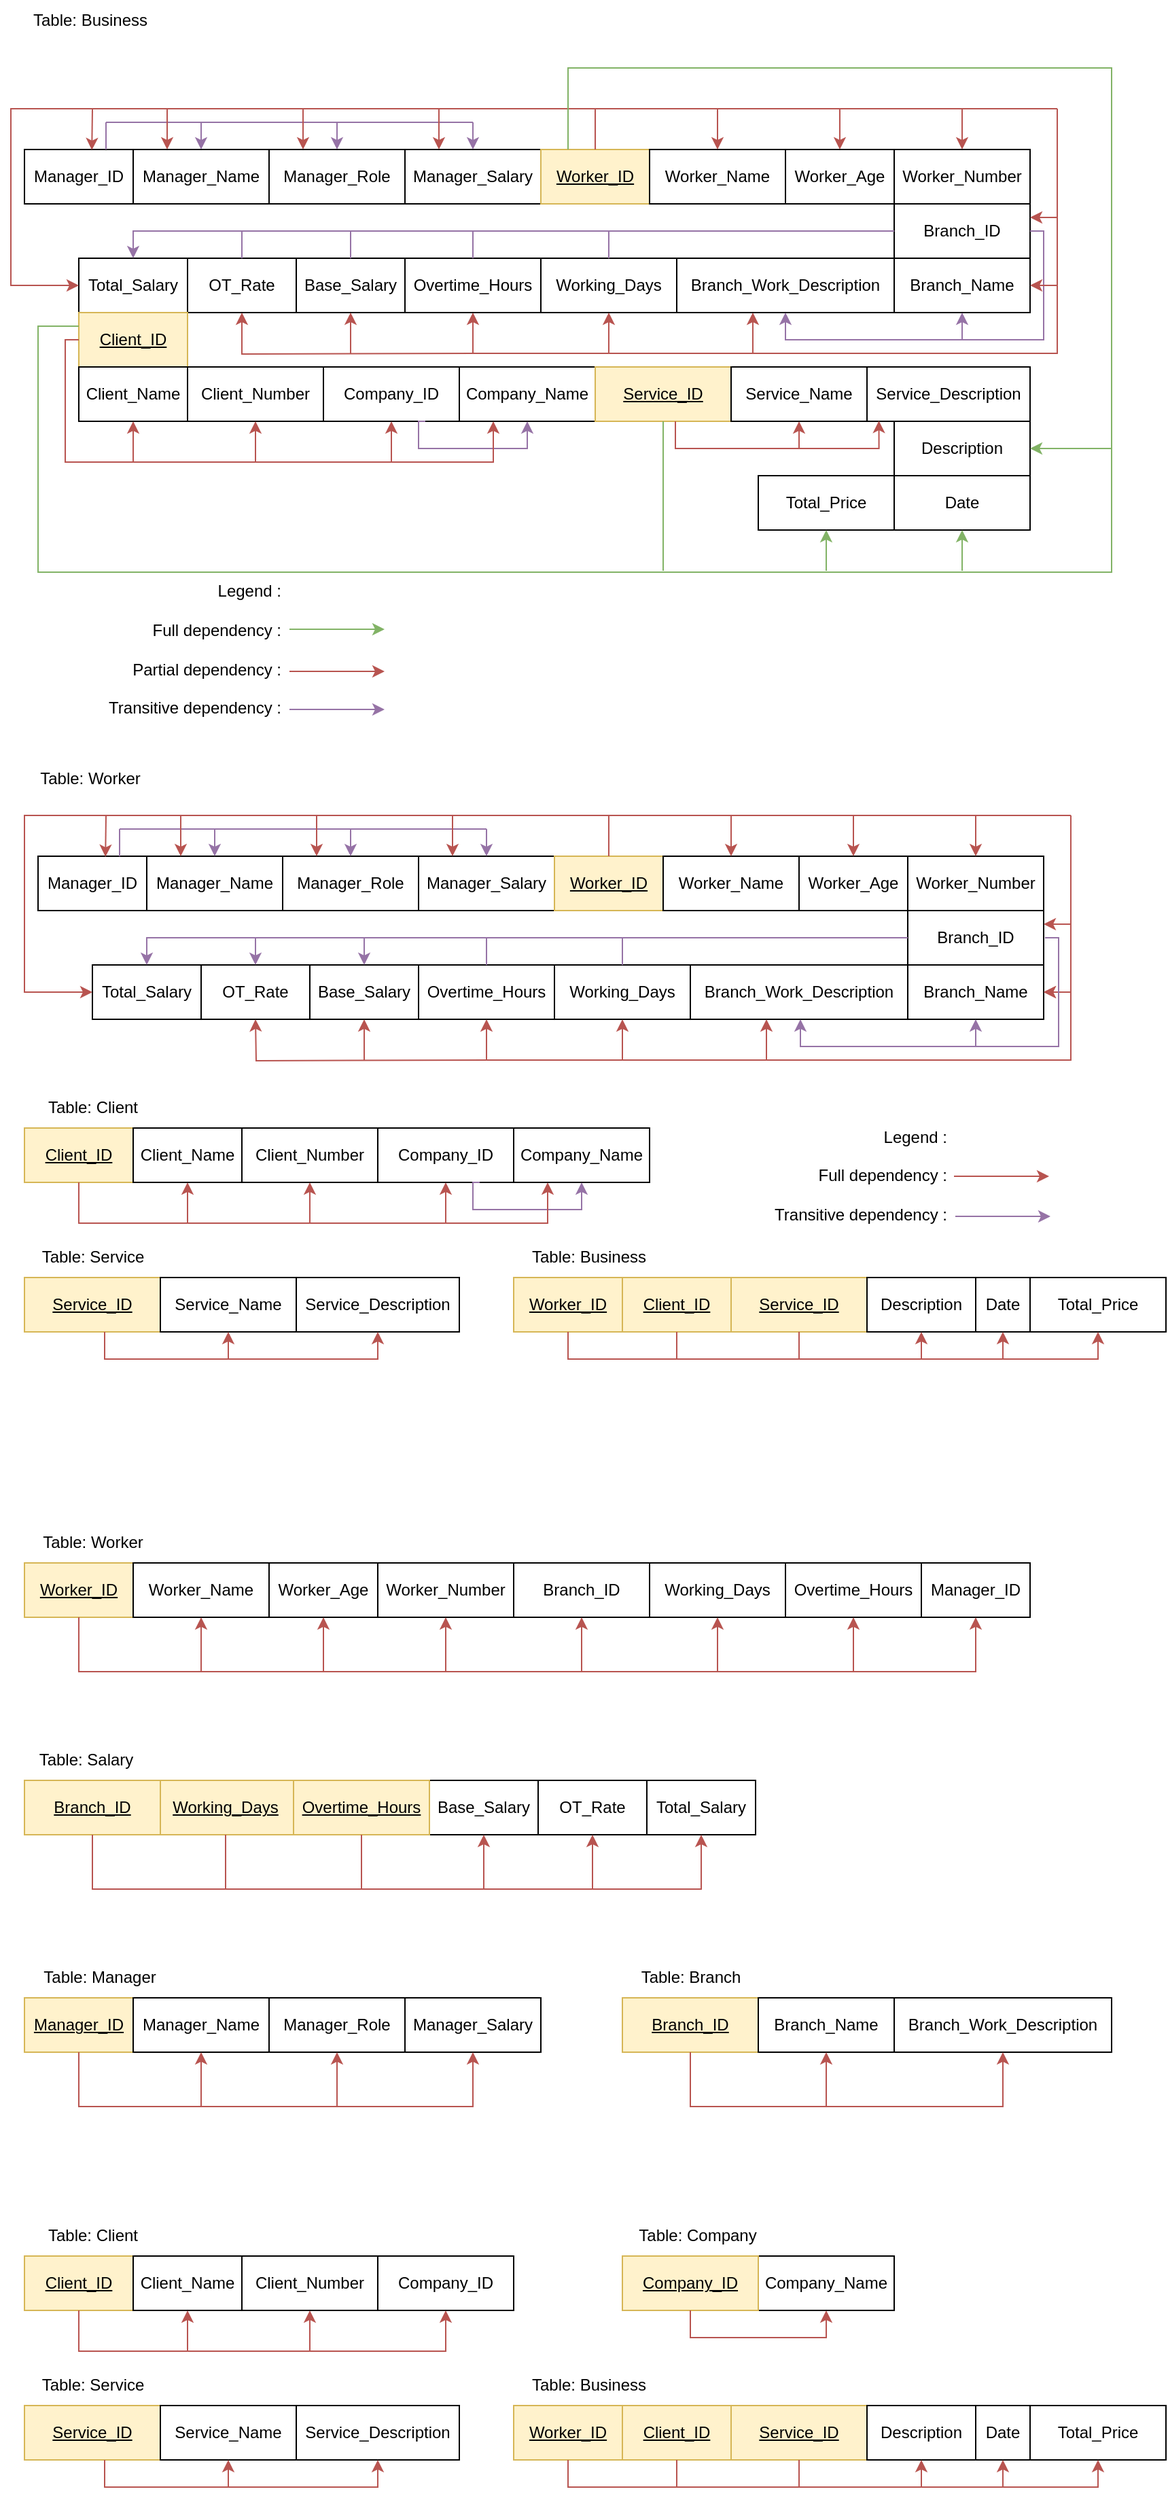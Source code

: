 <mxfile version="25.0.1">
  <diagram name="Page-1" id="LXzScgE2hTpgleU8OrZ3">
    <mxGraphModel dx="1900" dy="522" grid="1" gridSize="10" guides="1" tooltips="1" connect="1" arrows="1" fold="1" page="1" pageScale="1" pageWidth="850" pageHeight="1100" math="0" shadow="0">
      <root>
        <mxCell id="0" />
        <mxCell id="1" parent="0" />
        <mxCell id="Hk881FnilYnl4Pr_U3hR-2" value="Manager_ID" style="rounded=0;whiteSpace=wrap;html=1;" parent="1" vertex="1">
          <mxGeometry y="120" width="80" height="40" as="geometry" />
        </mxCell>
        <mxCell id="Hk881FnilYnl4Pr_U3hR-3" value="Manager_Name" style="rounded=0;whiteSpace=wrap;html=1;" parent="1" vertex="1">
          <mxGeometry x="80" y="120" width="100" height="40" as="geometry" />
        </mxCell>
        <mxCell id="Hk881FnilYnl4Pr_U3hR-4" value="Manager_Role" style="rounded=0;whiteSpace=wrap;html=1;" parent="1" vertex="1">
          <mxGeometry x="180" y="120" width="100" height="40" as="geometry" />
        </mxCell>
        <mxCell id="Hk881FnilYnl4Pr_U3hR-5" value="Manager_Salary" style="rounded=0;whiteSpace=wrap;html=1;" parent="1" vertex="1">
          <mxGeometry x="280" y="120" width="100" height="40" as="geometry" />
        </mxCell>
        <mxCell id="Hk881FnilYnl4Pr_U3hR-6" value="&lt;u&gt;Worker_ID&lt;/u&gt;" style="rounded=0;whiteSpace=wrap;html=1;fillColor=#fff2cc;strokeColor=#d6b656;" parent="1" vertex="1">
          <mxGeometry x="380" y="120" width="80" height="40" as="geometry" />
        </mxCell>
        <mxCell id="Hk881FnilYnl4Pr_U3hR-7" value="Worker_Name" style="rounded=0;whiteSpace=wrap;html=1;" parent="1" vertex="1">
          <mxGeometry x="460" y="120" width="100" height="40" as="geometry" />
        </mxCell>
        <mxCell id="Hk881FnilYnl4Pr_U3hR-10" value="Worker_Age" style="rounded=0;whiteSpace=wrap;html=1;" parent="1" vertex="1">
          <mxGeometry x="560" y="120" width="80" height="40" as="geometry" />
        </mxCell>
        <mxCell id="Hk881FnilYnl4Pr_U3hR-11" value="Worker_Number" style="rounded=0;whiteSpace=wrap;html=1;" parent="1" vertex="1">
          <mxGeometry x="640" y="120" width="100" height="40" as="geometry" />
        </mxCell>
        <mxCell id="Hk881FnilYnl4Pr_U3hR-13" value="Table: Business" style="text;html=1;align=center;verticalAlign=middle;resizable=0;points=[];autosize=1;strokeColor=none;fillColor=none;" parent="1" vertex="1">
          <mxGeometry x="-7" y="10" width="110" height="30" as="geometry" />
        </mxCell>
        <mxCell id="Hk881FnilYnl4Pr_U3hR-14" value="Branch_ID" style="rounded=0;whiteSpace=wrap;html=1;" parent="1" vertex="1">
          <mxGeometry x="640" y="160" width="100" height="40" as="geometry" />
        </mxCell>
        <mxCell id="Hk881FnilYnl4Pr_U3hR-15" value="Branch_Name" style="rounded=0;whiteSpace=wrap;html=1;" parent="1" vertex="1">
          <mxGeometry x="640" y="200" width="100" height="40" as="geometry" />
        </mxCell>
        <mxCell id="Hk881FnilYnl4Pr_U3hR-16" value="Branch_Work_Description" style="rounded=0;whiteSpace=wrap;html=1;" parent="1" vertex="1">
          <mxGeometry x="480" y="200" width="160" height="40" as="geometry" />
        </mxCell>
        <mxCell id="Hk881FnilYnl4Pr_U3hR-17" value="Working_Days" style="rounded=0;whiteSpace=wrap;html=1;" parent="1" vertex="1">
          <mxGeometry x="380" y="200" width="100" height="40" as="geometry" />
        </mxCell>
        <mxCell id="Hk881FnilYnl4Pr_U3hR-18" value="Overtime_Hours" style="rounded=0;whiteSpace=wrap;html=1;" parent="1" vertex="1">
          <mxGeometry x="280" y="200" width="100" height="40" as="geometry" />
        </mxCell>
        <mxCell id="Hk881FnilYnl4Pr_U3hR-19" value="Base_Salary" style="rounded=0;whiteSpace=wrap;html=1;" parent="1" vertex="1">
          <mxGeometry x="200" y="200" width="80" height="40" as="geometry" />
        </mxCell>
        <mxCell id="Hk881FnilYnl4Pr_U3hR-20" value="OT_Rate" style="rounded=0;whiteSpace=wrap;html=1;" parent="1" vertex="1">
          <mxGeometry x="120" y="200" width="80" height="40" as="geometry" />
        </mxCell>
        <mxCell id="Hk881FnilYnl4Pr_U3hR-21" value="Total_Salary" style="rounded=0;whiteSpace=wrap;html=1;" parent="1" vertex="1">
          <mxGeometry x="40" y="200" width="80" height="40" as="geometry" />
        </mxCell>
        <mxCell id="Hk881FnilYnl4Pr_U3hR-22" value="&lt;u&gt;Client_ID&lt;/u&gt;" style="rounded=0;whiteSpace=wrap;html=1;fillColor=#fff2cc;strokeColor=#d6b656;" parent="1" vertex="1">
          <mxGeometry x="40" y="240" width="80" height="40" as="geometry" />
        </mxCell>
        <mxCell id="Hk881FnilYnl4Pr_U3hR-23" value="Client_Name" style="rounded=0;whiteSpace=wrap;html=1;" parent="1" vertex="1">
          <mxGeometry x="40" y="280" width="80" height="40" as="geometry" />
        </mxCell>
        <mxCell id="Hk881FnilYnl4Pr_U3hR-24" value="Client_Number" style="rounded=0;whiteSpace=wrap;html=1;" parent="1" vertex="1">
          <mxGeometry x="120" y="280" width="100" height="40" as="geometry" />
        </mxCell>
        <mxCell id="Hk881FnilYnl4Pr_U3hR-25" value="Company_ID" style="rounded=0;whiteSpace=wrap;html=1;" parent="1" vertex="1">
          <mxGeometry x="220" y="280" width="100" height="40" as="geometry" />
        </mxCell>
        <mxCell id="Hk881FnilYnl4Pr_U3hR-26" value="Company_Name" style="rounded=0;whiteSpace=wrap;html=1;" parent="1" vertex="1">
          <mxGeometry x="320" y="280" width="100" height="40" as="geometry" />
        </mxCell>
        <mxCell id="Hk881FnilYnl4Pr_U3hR-27" value="&lt;u&gt;Service_ID&lt;/u&gt;" style="rounded=0;whiteSpace=wrap;html=1;fillColor=#fff2cc;strokeColor=#d6b656;" parent="1" vertex="1">
          <mxGeometry x="420" y="280" width="100" height="40" as="geometry" />
        </mxCell>
        <mxCell id="Hk881FnilYnl4Pr_U3hR-29" value="Service_Name" style="rounded=0;whiteSpace=wrap;html=1;" parent="1" vertex="1">
          <mxGeometry x="520" y="280" width="100" height="40" as="geometry" />
        </mxCell>
        <mxCell id="Hk881FnilYnl4Pr_U3hR-30" value="Service_Description" style="rounded=0;whiteSpace=wrap;html=1;" parent="1" vertex="1">
          <mxGeometry x="620" y="280" width="120" height="40" as="geometry" />
        </mxCell>
        <mxCell id="Hk881FnilYnl4Pr_U3hR-31" value="Description" style="rounded=0;whiteSpace=wrap;html=1;" parent="1" vertex="1">
          <mxGeometry x="640" y="320" width="100" height="40" as="geometry" />
        </mxCell>
        <mxCell id="Hk881FnilYnl4Pr_U3hR-32" value="Date" style="rounded=0;whiteSpace=wrap;html=1;" parent="1" vertex="1">
          <mxGeometry x="640" y="360" width="100" height="40" as="geometry" />
        </mxCell>
        <mxCell id="Hk881FnilYnl4Pr_U3hR-33" value="Total_Price" style="rounded=0;whiteSpace=wrap;html=1;" parent="1" vertex="1">
          <mxGeometry x="540" y="360" width="100" height="40" as="geometry" />
        </mxCell>
        <mxCell id="Hk881FnilYnl4Pr_U3hR-39" value="" style="endArrow=none;html=1;rounded=0;fillColor=#e1d5e7;strokeColor=#9673a6;" parent="1" edge="1">
          <mxGeometry width="50" height="50" relative="1" as="geometry">
            <mxPoint x="60" y="100" as="sourcePoint" />
            <mxPoint x="330" y="100" as="targetPoint" />
          </mxGeometry>
        </mxCell>
        <mxCell id="Hk881FnilYnl4Pr_U3hR-40" value="" style="endArrow=none;html=1;rounded=0;fillColor=#e1d5e7;strokeColor=#9673a6;exitX=0.75;exitY=0;exitDx=0;exitDy=0;" parent="1" source="Hk881FnilYnl4Pr_U3hR-2" edge="1">
          <mxGeometry width="50" height="50" relative="1" as="geometry">
            <mxPoint x="-60" y="130" as="sourcePoint" />
            <mxPoint x="60" y="100" as="targetPoint" />
          </mxGeometry>
        </mxCell>
        <mxCell id="Hk881FnilYnl4Pr_U3hR-41" value="" style="endArrow=classic;html=1;rounded=0;entryX=0.5;entryY=0;entryDx=0;entryDy=0;fillColor=#e1d5e7;strokeColor=#9673a6;" parent="1" target="Hk881FnilYnl4Pr_U3hR-3" edge="1">
          <mxGeometry width="50" height="50" relative="1" as="geometry">
            <mxPoint x="130" y="100" as="sourcePoint" />
            <mxPoint x="180" y="30" as="targetPoint" />
          </mxGeometry>
        </mxCell>
        <mxCell id="Hk881FnilYnl4Pr_U3hR-43" value="" style="endArrow=classic;html=1;rounded=0;entryX=0.5;entryY=0;entryDx=0;entryDy=0;fillColor=#e1d5e7;strokeColor=#9673a6;" parent="1" target="Hk881FnilYnl4Pr_U3hR-4" edge="1">
          <mxGeometry width="50" height="50" relative="1" as="geometry">
            <mxPoint x="230" y="100" as="sourcePoint" />
            <mxPoint x="140" y="130" as="targetPoint" />
          </mxGeometry>
        </mxCell>
        <mxCell id="Hk881FnilYnl4Pr_U3hR-44" value="" style="endArrow=classic;html=1;rounded=0;entryX=0.5;entryY=0;entryDx=0;entryDy=0;fillColor=#e1d5e7;strokeColor=#9673a6;" parent="1" target="Hk881FnilYnl4Pr_U3hR-5" edge="1">
          <mxGeometry width="50" height="50" relative="1" as="geometry">
            <mxPoint x="330" y="100" as="sourcePoint" />
            <mxPoint x="150" y="140" as="targetPoint" />
          </mxGeometry>
        </mxCell>
        <mxCell id="Hk881FnilYnl4Pr_U3hR-45" value="" style="endArrow=none;html=1;rounded=0;fillColor=#f8cecc;strokeColor=#b85450;" parent="1" edge="1">
          <mxGeometry width="50" height="50" relative="1" as="geometry">
            <mxPoint x="50" y="90" as="sourcePoint" />
            <mxPoint x="760" y="90" as="targetPoint" />
          </mxGeometry>
        </mxCell>
        <mxCell id="Hk881FnilYnl4Pr_U3hR-46" value="" style="endArrow=classic;html=1;rounded=0;entryX=0.62;entryY=0.01;entryDx=0;entryDy=0;entryPerimeter=0;fillColor=#f8cecc;strokeColor=#b85450;" parent="1" target="Hk881FnilYnl4Pr_U3hR-2" edge="1">
          <mxGeometry width="50" height="50" relative="1" as="geometry">
            <mxPoint x="50" y="90" as="sourcePoint" />
            <mxPoint x="390" y="30" as="targetPoint" />
          </mxGeometry>
        </mxCell>
        <mxCell id="Hk881FnilYnl4Pr_U3hR-47" value="" style="endArrow=none;html=1;rounded=0;exitX=0.5;exitY=0;exitDx=0;exitDy=0;fillColor=#f8cecc;strokeColor=#b85450;" parent="1" source="Hk881FnilYnl4Pr_U3hR-6" edge="1">
          <mxGeometry width="50" height="50" relative="1" as="geometry">
            <mxPoint x="460" y="70" as="sourcePoint" />
            <mxPoint x="420" y="90" as="targetPoint" />
          </mxGeometry>
        </mxCell>
        <mxCell id="Hk881FnilYnl4Pr_U3hR-49" value="" style="endArrow=classic;html=1;rounded=0;entryX=0.5;entryY=0;entryDx=0;entryDy=0;fillColor=#f8cecc;strokeColor=#b85450;" parent="1" target="Hk881FnilYnl4Pr_U3hR-7" edge="1">
          <mxGeometry width="50" height="50" relative="1" as="geometry">
            <mxPoint x="510" y="90" as="sourcePoint" />
            <mxPoint x="60" y="130" as="targetPoint" />
          </mxGeometry>
        </mxCell>
        <mxCell id="Hk881FnilYnl4Pr_U3hR-50" value="" style="endArrow=classic;html=1;rounded=0;entryX=0.5;entryY=0;entryDx=0;entryDy=0;fillColor=#f8cecc;strokeColor=#b85450;" parent="1" target="Hk881FnilYnl4Pr_U3hR-10" edge="1">
          <mxGeometry width="50" height="50" relative="1" as="geometry">
            <mxPoint x="600" y="90" as="sourcePoint" />
            <mxPoint x="520" y="130" as="targetPoint" />
          </mxGeometry>
        </mxCell>
        <mxCell id="Hk881FnilYnl4Pr_U3hR-51" value="" style="endArrow=classic;html=1;rounded=0;fillColor=#f8cecc;strokeColor=#b85450;" parent="1" target="Hk881FnilYnl4Pr_U3hR-11" edge="1">
          <mxGeometry width="50" height="50" relative="1" as="geometry">
            <mxPoint x="690" y="90" as="sourcePoint" />
            <mxPoint x="610" y="130" as="targetPoint" />
          </mxGeometry>
        </mxCell>
        <mxCell id="Hk881FnilYnl4Pr_U3hR-52" value="" style="endArrow=classic;html=1;rounded=0;fillColor=#f8cecc;strokeColor=#b85450;edgeStyle=orthogonalEdgeStyle;entryX=1;entryY=0.25;entryDx=0;entryDy=0;" parent="1" target="Hk881FnilYnl4Pr_U3hR-14" edge="1">
          <mxGeometry width="50" height="50" relative="1" as="geometry">
            <mxPoint x="760" y="90" as="sourcePoint" />
            <mxPoint x="700" y="130" as="targetPoint" />
            <Array as="points">
              <mxPoint x="760" y="170" />
            </Array>
          </mxGeometry>
        </mxCell>
        <mxCell id="Hk881FnilYnl4Pr_U3hR-54" value="" style="endArrow=classic;html=1;rounded=0;entryX=0.5;entryY=1;entryDx=0;entryDy=0;fillColor=#e1d5e7;strokeColor=#9673a6;exitX=1;exitY=0.5;exitDx=0;exitDy=0;edgeStyle=orthogonalEdgeStyle;" parent="1" source="Hk881FnilYnl4Pr_U3hR-14" target="Hk881FnilYnl4Pr_U3hR-16" edge="1">
          <mxGeometry width="50" height="50" relative="1" as="geometry">
            <mxPoint x="340" y="110" as="sourcePoint" />
            <mxPoint x="340" y="130" as="targetPoint" />
            <Array as="points">
              <mxPoint x="750" y="180" />
              <mxPoint x="750" y="260" />
              <mxPoint x="560" y="260" />
            </Array>
          </mxGeometry>
        </mxCell>
        <mxCell id="Hk881FnilYnl4Pr_U3hR-55" value="" style="endArrow=classic;html=1;rounded=0;entryX=0.5;entryY=1;entryDx=0;entryDy=0;fillColor=#e1d5e7;strokeColor=#9673a6;" parent="1" target="Hk881FnilYnl4Pr_U3hR-15" edge="1">
          <mxGeometry width="50" height="50" relative="1" as="geometry">
            <mxPoint x="690" y="260" as="sourcePoint" />
            <mxPoint x="240" y="130" as="targetPoint" />
          </mxGeometry>
        </mxCell>
        <mxCell id="Hk881FnilYnl4Pr_U3hR-56" value="" style="endArrow=classic;html=1;rounded=0;fillColor=#f8cecc;strokeColor=#b85450;edgeStyle=orthogonalEdgeStyle;entryX=0.5;entryY=1;entryDx=0;entryDy=0;" parent="1" target="Hk881FnilYnl4Pr_U3hR-18" edge="1">
          <mxGeometry width="50" height="50" relative="1" as="geometry">
            <mxPoint x="760" y="170" as="sourcePoint" />
            <mxPoint x="750" y="180" as="targetPoint" />
            <Array as="points">
              <mxPoint x="760" y="270" />
              <mxPoint x="330" y="270" />
            </Array>
          </mxGeometry>
        </mxCell>
        <mxCell id="Hk881FnilYnl4Pr_U3hR-57" value="" style="endArrow=classic;html=1;rounded=0;entryX=0.5;entryY=1;entryDx=0;entryDy=0;fillColor=#f8cecc;strokeColor=#b85450;" parent="1" target="Hk881FnilYnl4Pr_U3hR-17" edge="1">
          <mxGeometry width="50" height="50" relative="1" as="geometry">
            <mxPoint x="430" y="270" as="sourcePoint" />
            <mxPoint x="520" y="130" as="targetPoint" />
          </mxGeometry>
        </mxCell>
        <mxCell id="Hk881FnilYnl4Pr_U3hR-58" value="" style="endArrow=classic;html=1;rounded=0;entryX=0.5;entryY=0;entryDx=0;entryDy=0;fillColor=#e1d5e7;strokeColor=#9673a6;exitX=0;exitY=0.5;exitDx=0;exitDy=0;edgeStyle=orthogonalEdgeStyle;" parent="1" source="Hk881FnilYnl4Pr_U3hR-14" target="Hk881FnilYnl4Pr_U3hR-21" edge="1">
          <mxGeometry width="50" height="50" relative="1" as="geometry">
            <mxPoint x="750" y="190" as="sourcePoint" />
            <mxPoint x="570" y="250" as="targetPoint" />
            <Array as="points">
              <mxPoint x="80" y="180" />
            </Array>
          </mxGeometry>
        </mxCell>
        <mxCell id="Hk881FnilYnl4Pr_U3hR-60" value="" style="endArrow=none;html=1;rounded=0;fillColor=#e1d5e7;strokeColor=#9673a6;" parent="1" source="Hk881FnilYnl4Pr_U3hR-18" edge="1">
          <mxGeometry width="50" height="50" relative="1" as="geometry">
            <mxPoint x="140" y="460" as="sourcePoint" />
            <mxPoint x="330" y="180" as="targetPoint" />
          </mxGeometry>
        </mxCell>
        <mxCell id="Hk881FnilYnl4Pr_U3hR-61" value="" style="endArrow=none;html=1;rounded=0;fillColor=#e1d5e7;strokeColor=#9673a6;exitX=0.5;exitY=0;exitDx=0;exitDy=0;" parent="1" source="Hk881FnilYnl4Pr_U3hR-17" edge="1">
          <mxGeometry width="50" height="50" relative="1" as="geometry">
            <mxPoint x="340" y="210" as="sourcePoint" />
            <mxPoint x="430" y="180" as="targetPoint" />
          </mxGeometry>
        </mxCell>
        <mxCell id="Hk881FnilYnl4Pr_U3hR-62" value="" style="endArrow=none;html=1;rounded=0;entryX=0.5;entryY=0;entryDx=0;entryDy=0;fillColor=#e1d5e7;strokeColor=#9673a6;endFill=0;" parent="1" target="Hk881FnilYnl4Pr_U3hR-20" edge="1">
          <mxGeometry width="50" height="50" relative="1" as="geometry">
            <mxPoint x="160" y="180" as="sourcePoint" />
            <mxPoint x="20" y="200" as="targetPoint" />
          </mxGeometry>
        </mxCell>
        <mxCell id="Hk881FnilYnl4Pr_U3hR-63" value="" style="endArrow=none;html=1;rounded=0;entryX=0.5;entryY=0;entryDx=0;entryDy=0;fillColor=#e1d5e7;strokeColor=#9673a6;endFill=0;" parent="1" target="Hk881FnilYnl4Pr_U3hR-19" edge="1">
          <mxGeometry width="50" height="50" relative="1" as="geometry">
            <mxPoint x="240" y="180" as="sourcePoint" />
            <mxPoint x="170" y="210" as="targetPoint" />
          </mxGeometry>
        </mxCell>
        <mxCell id="Hk881FnilYnl4Pr_U3hR-64" value="" style="group" parent="1" vertex="1" connectable="0">
          <mxGeometry x="40" y="433" width="225" height="110" as="geometry" />
        </mxCell>
        <mxCell id="Hk881FnilYnl4Pr_U3hR-35" value="Legend :&lt;div&gt;&lt;br&gt;&lt;div&gt;Full dependency :&lt;/div&gt;&lt;div&gt;&lt;br&gt;&lt;/div&gt;&lt;div&gt;Partial dependency :&lt;/div&gt;&lt;div&gt;&lt;br&gt;&lt;/div&gt;&lt;div&gt;Transitive dependency :&lt;/div&gt;&lt;/div&gt;" style="text;html=1;align=right;verticalAlign=middle;resizable=0;points=[];autosize=1;strokeColor=none;fillColor=none;" parent="Hk881FnilYnl4Pr_U3hR-64" vertex="1">
          <mxGeometry width="150" height="110" as="geometry" />
        </mxCell>
        <mxCell id="Hk881FnilYnl4Pr_U3hR-36" value="" style="endArrow=classic;html=1;rounded=0;fillColor=#d5e8d4;strokeColor=#82b366;" parent="Hk881FnilYnl4Pr_U3hR-64" edge="1">
          <mxGeometry width="50" height="50" relative="1" as="geometry">
            <mxPoint x="155" y="40" as="sourcePoint" />
            <mxPoint x="225" y="40" as="targetPoint" />
          </mxGeometry>
        </mxCell>
        <mxCell id="Hk881FnilYnl4Pr_U3hR-37" value="" style="endArrow=classic;html=1;rounded=0;fillColor=#f8cecc;strokeColor=#b85450;" parent="Hk881FnilYnl4Pr_U3hR-64" edge="1">
          <mxGeometry width="50" height="50" relative="1" as="geometry">
            <mxPoint x="155" y="71" as="sourcePoint" />
            <mxPoint x="225" y="71" as="targetPoint" />
          </mxGeometry>
        </mxCell>
        <mxCell id="Hk881FnilYnl4Pr_U3hR-38" value="" style="endArrow=classic;html=1;rounded=0;fillColor=#e1d5e7;strokeColor=#9673a6;" parent="Hk881FnilYnl4Pr_U3hR-64" edge="1">
          <mxGeometry width="50" height="50" relative="1" as="geometry">
            <mxPoint x="155" y="99" as="sourcePoint" />
            <mxPoint x="225" y="99" as="targetPoint" />
          </mxGeometry>
        </mxCell>
        <mxCell id="Hk881FnilYnl4Pr_U3hR-65" value="" style="endArrow=classic;html=1;rounded=0;edgeStyle=orthogonalEdgeStyle;fillColor=#f8cecc;strokeColor=#b85450;exitX=0;exitY=0.5;exitDx=0;exitDy=0;entryX=0.5;entryY=1;entryDx=0;entryDy=0;" parent="1" source="Hk881FnilYnl4Pr_U3hR-22" target="Hk881FnilYnl4Pr_U3hR-25" edge="1">
          <mxGeometry width="50" height="50" relative="1" as="geometry">
            <mxPoint x="20" y="430" as="sourcePoint" />
            <mxPoint x="70" y="380" as="targetPoint" />
            <Array as="points">
              <mxPoint x="30" y="260" />
              <mxPoint x="30" y="350" />
              <mxPoint x="270" y="350" />
            </Array>
          </mxGeometry>
        </mxCell>
        <mxCell id="Hk881FnilYnl4Pr_U3hR-66" value="" style="endArrow=classic;html=1;rounded=0;entryX=0.5;entryY=1;entryDx=0;entryDy=0;fillColor=#f8cecc;strokeColor=#b85450;" parent="1" target="Hk881FnilYnl4Pr_U3hR-23" edge="1">
          <mxGeometry width="50" height="50" relative="1" as="geometry">
            <mxPoint x="80" y="350" as="sourcePoint" />
            <mxPoint x="60" y="400" as="targetPoint" />
          </mxGeometry>
        </mxCell>
        <mxCell id="Hk881FnilYnl4Pr_U3hR-67" value="" style="endArrow=classic;html=1;rounded=0;entryX=0.5;entryY=1;entryDx=0;entryDy=0;fillColor=#f8cecc;strokeColor=#b85450;" parent="1" target="Hk881FnilYnl4Pr_U3hR-24" edge="1">
          <mxGeometry width="50" height="50" relative="1" as="geometry">
            <mxPoint x="170" y="350" as="sourcePoint" />
            <mxPoint x="90" y="330" as="targetPoint" />
          </mxGeometry>
        </mxCell>
        <mxCell id="Hk881FnilYnl4Pr_U3hR-68" value="" style="endArrow=classic;html=1;rounded=0;fillColor=#e1d5e7;strokeColor=#9673a6;edgeStyle=orthogonalEdgeStyle;entryX=0.5;entryY=1;entryDx=0;entryDy=0;exitX=0.75;exitY=1;exitDx=0;exitDy=0;" parent="1" source="Hk881FnilYnl4Pr_U3hR-25" target="Hk881FnilYnl4Pr_U3hR-26" edge="1">
          <mxGeometry width="50" height="50" relative="1" as="geometry">
            <mxPoint x="340" y="420" as="sourcePoint" />
            <mxPoint x="390" y="370" as="targetPoint" />
            <Array as="points">
              <mxPoint x="290" y="320" />
              <mxPoint x="290" y="340" />
              <mxPoint x="370" y="340" />
            </Array>
          </mxGeometry>
        </mxCell>
        <mxCell id="Hk881FnilYnl4Pr_U3hR-70" value="" style="endArrow=classic;html=1;rounded=0;edgeStyle=orthogonalEdgeStyle;fillColor=#f8cecc;strokeColor=#b85450;entryX=0.073;entryY=0.99;entryDx=0;entryDy=0;entryPerimeter=0;" parent="1" target="Hk881FnilYnl4Pr_U3hR-30" edge="1">
          <mxGeometry width="50" height="50" relative="1" as="geometry">
            <mxPoint x="479" y="320" as="sourcePoint" />
            <mxPoint x="470" y="360" as="targetPoint" />
            <Array as="points">
              <mxPoint x="479" y="340" />
              <mxPoint x="629" y="340" />
            </Array>
          </mxGeometry>
        </mxCell>
        <mxCell id="Hk881FnilYnl4Pr_U3hR-71" value="" style="endArrow=classic;html=1;rounded=0;fillColor=#f8cecc;strokeColor=#b85450;entryX=0.5;entryY=1;entryDx=0;entryDy=0;" parent="1" target="Hk881FnilYnl4Pr_U3hR-29" edge="1">
          <mxGeometry width="50" height="50" relative="1" as="geometry">
            <mxPoint x="570" y="340" as="sourcePoint" />
            <mxPoint x="420" y="370" as="targetPoint" />
          </mxGeometry>
        </mxCell>
        <mxCell id="Hk881FnilYnl4Pr_U3hR-72" value="" style="endArrow=none;html=1;rounded=0;entryX=0.25;entryY=0;entryDx=0;entryDy=0;edgeStyle=orthogonalEdgeStyle;fillColor=#d5e8d4;strokeColor=#82b366;exitX=0;exitY=0.25;exitDx=0;exitDy=0;" parent="1" source="Hk881FnilYnl4Pr_U3hR-22" target="Hk881FnilYnl4Pr_U3hR-6" edge="1">
          <mxGeometry width="50" height="50" relative="1" as="geometry">
            <mxPoint x="350" y="430" as="sourcePoint" />
            <mxPoint x="400" y="380" as="targetPoint" />
            <Array as="points">
              <mxPoint x="10" y="250" />
              <mxPoint x="10" y="431" />
              <mxPoint x="800" y="431" />
              <mxPoint x="800" y="60" />
              <mxPoint x="400" y="60" />
            </Array>
          </mxGeometry>
        </mxCell>
        <mxCell id="Hk881FnilYnl4Pr_U3hR-73" value="" style="endArrow=none;html=1;rounded=0;entryX=0.5;entryY=1;entryDx=0;entryDy=0;fillColor=#d5e8d4;strokeColor=#82b366;" parent="1" target="Hk881FnilYnl4Pr_U3hR-27" edge="1">
          <mxGeometry width="50" height="50" relative="1" as="geometry">
            <mxPoint x="470" y="430" as="sourcePoint" />
            <mxPoint x="420" y="350" as="targetPoint" />
          </mxGeometry>
        </mxCell>
        <mxCell id="Hk881FnilYnl4Pr_U3hR-74" value="" style="endArrow=classic;html=1;rounded=0;entryX=0.5;entryY=1;entryDx=0;entryDy=0;fillColor=#d5e8d4;strokeColor=#82b366;" parent="1" target="Hk881FnilYnl4Pr_U3hR-33" edge="1">
          <mxGeometry width="50" height="50" relative="1" as="geometry">
            <mxPoint x="590" y="430" as="sourcePoint" />
            <mxPoint x="530" y="470" as="targetPoint" />
          </mxGeometry>
        </mxCell>
        <mxCell id="Hk881FnilYnl4Pr_U3hR-75" value="" style="endArrow=classic;html=1;rounded=0;entryX=0.5;entryY=1;entryDx=0;entryDy=0;fillColor=#d5e8d4;strokeColor=#82b366;" parent="1" target="Hk881FnilYnl4Pr_U3hR-32" edge="1">
          <mxGeometry width="50" height="50" relative="1" as="geometry">
            <mxPoint x="690" y="430" as="sourcePoint" />
            <mxPoint x="720" y="450" as="targetPoint" />
          </mxGeometry>
        </mxCell>
        <mxCell id="Hk881FnilYnl4Pr_U3hR-76" value="" style="endArrow=classic;html=1;rounded=0;entryX=1;entryY=0.5;entryDx=0;entryDy=0;fillColor=#d5e8d4;strokeColor=#82b366;" parent="1" target="Hk881FnilYnl4Pr_U3hR-31" edge="1">
          <mxGeometry width="50" height="50" relative="1" as="geometry">
            <mxPoint x="800" y="340" as="sourcePoint" />
            <mxPoint x="690" y="470" as="targetPoint" />
          </mxGeometry>
        </mxCell>
        <mxCell id="Hk881FnilYnl4Pr_U3hR-78" value="" style="endArrow=classic;html=1;rounded=0;entryX=1;entryY=0.5;entryDx=0;entryDy=0;fillColor=#f8cecc;strokeColor=#b85450;" parent="1" target="Hk881FnilYnl4Pr_U3hR-15" edge="1">
          <mxGeometry width="50" height="50" relative="1" as="geometry">
            <mxPoint x="760" y="220" as="sourcePoint" />
            <mxPoint x="400" y="370" as="targetPoint" />
          </mxGeometry>
        </mxCell>
        <mxCell id="Hk881FnilYnl4Pr_U3hR-79" value="" style="endArrow=classic;html=1;rounded=0;fillColor=#f8cecc;strokeColor=#b85450;" parent="1" edge="1">
          <mxGeometry width="50" height="50" relative="1" as="geometry">
            <mxPoint x="536" y="270" as="sourcePoint" />
            <mxPoint x="536" y="240" as="targetPoint" />
          </mxGeometry>
        </mxCell>
        <mxCell id="Hk881FnilYnl4Pr_U3hR-80" value="" style="endArrow=classic;html=1;rounded=0;entryX=0;entryY=0.5;entryDx=0;entryDy=0;edgeStyle=orthogonalEdgeStyle;fillColor=#f8cecc;strokeColor=#b85450;" parent="1" target="Hk881FnilYnl4Pr_U3hR-21" edge="1">
          <mxGeometry width="50" height="50" relative="1" as="geometry">
            <mxPoint x="50" y="90" as="sourcePoint" />
            <mxPoint x="-70" y="150" as="targetPoint" />
            <Array as="points">
              <mxPoint x="-10" y="90" />
              <mxPoint x="-10" y="220" />
            </Array>
          </mxGeometry>
        </mxCell>
        <mxCell id="Hk881FnilYnl4Pr_U3hR-82" value="" style="endArrow=classic;html=1;rounded=0;entryX=0.25;entryY=0;entryDx=0;entryDy=0;fillColor=#f8cecc;strokeColor=#b85450;" parent="1" target="Hk881FnilYnl4Pr_U3hR-3" edge="1">
          <mxGeometry width="50" height="50" relative="1" as="geometry">
            <mxPoint x="105" y="90" as="sourcePoint" />
            <mxPoint x="-40" y="70" as="targetPoint" />
          </mxGeometry>
        </mxCell>
        <mxCell id="Hk881FnilYnl4Pr_U3hR-84" value="" style="endArrow=classic;html=1;rounded=0;entryX=0.25;entryY=0;entryDx=0;entryDy=0;fillColor=#f8cecc;strokeColor=#b85450;" parent="1" target="Hk881FnilYnl4Pr_U3hR-4" edge="1">
          <mxGeometry width="50" height="50" relative="1" as="geometry">
            <mxPoint x="205" y="90" as="sourcePoint" />
            <mxPoint x="-60" y="160" as="targetPoint" />
          </mxGeometry>
        </mxCell>
        <mxCell id="Hk881FnilYnl4Pr_U3hR-85" value="" style="endArrow=classic;html=1;rounded=0;entryX=0.25;entryY=0;entryDx=0;entryDy=0;fillColor=#f8cecc;strokeColor=#b85450;" parent="1" target="Hk881FnilYnl4Pr_U3hR-5" edge="1">
          <mxGeometry width="50" height="50" relative="1" as="geometry">
            <mxPoint x="305" y="90" as="sourcePoint" />
            <mxPoint x="-20" y="110" as="targetPoint" />
          </mxGeometry>
        </mxCell>
        <mxCell id="Hk881FnilYnl4Pr_U3hR-86" value="" style="endArrow=classic;html=1;rounded=0;edgeStyle=orthogonalEdgeStyle;entryX=0.5;entryY=1;entryDx=0;entryDy=0;fillColor=#f8cecc;strokeColor=#b85450;" parent="1" target="Hk881FnilYnl4Pr_U3hR-20" edge="1">
          <mxGeometry width="50" height="50" relative="1" as="geometry">
            <mxPoint x="330" y="270" as="sourcePoint" />
            <mxPoint x="240" y="240" as="targetPoint" />
          </mxGeometry>
        </mxCell>
        <mxCell id="Hk881FnilYnl4Pr_U3hR-87" value="" style="endArrow=classic;html=1;rounded=0;entryX=0.25;entryY=1;entryDx=0;entryDy=0;edgeStyle=orthogonalEdgeStyle;fillColor=#f8cecc;strokeColor=#b85450;" parent="1" target="Hk881FnilYnl4Pr_U3hR-26" edge="1">
          <mxGeometry width="50" height="50" relative="1" as="geometry">
            <mxPoint x="270" y="340" as="sourcePoint" />
            <mxPoint x="280" y="380" as="targetPoint" />
            <Array as="points">
              <mxPoint x="270" y="350" />
              <mxPoint x="345" y="350" />
            </Array>
          </mxGeometry>
        </mxCell>
        <mxCell id="Hk881FnilYnl4Pr_U3hR-88" value="" style="endArrow=classic;html=1;rounded=0;entryX=0.5;entryY=1;entryDx=0;entryDy=0;fillColor=#f8cecc;strokeColor=#b85450;" parent="1" target="Hk881FnilYnl4Pr_U3hR-19" edge="1">
          <mxGeometry width="50" height="50" relative="1" as="geometry">
            <mxPoint x="240" y="270" as="sourcePoint" />
            <mxPoint x="440" y="250" as="targetPoint" />
          </mxGeometry>
        </mxCell>
        <mxCell id="Hk881FnilYnl4Pr_U3hR-89" value="Manager_ID" style="rounded=0;whiteSpace=wrap;html=1;" parent="1" vertex="1">
          <mxGeometry x="10" y="640" width="80" height="40" as="geometry" />
        </mxCell>
        <mxCell id="Hk881FnilYnl4Pr_U3hR-90" value="Manager_Name" style="rounded=0;whiteSpace=wrap;html=1;" parent="1" vertex="1">
          <mxGeometry x="90" y="640" width="100" height="40" as="geometry" />
        </mxCell>
        <mxCell id="Hk881FnilYnl4Pr_U3hR-91" value="Manager_Role" style="rounded=0;whiteSpace=wrap;html=1;" parent="1" vertex="1">
          <mxGeometry x="190" y="640" width="100" height="40" as="geometry" />
        </mxCell>
        <mxCell id="Hk881FnilYnl4Pr_U3hR-92" value="Manager_Salary" style="rounded=0;whiteSpace=wrap;html=1;" parent="1" vertex="1">
          <mxGeometry x="290" y="640" width="100" height="40" as="geometry" />
        </mxCell>
        <mxCell id="Hk881FnilYnl4Pr_U3hR-93" value="&lt;u&gt;Worker_ID&lt;/u&gt;" style="rounded=0;whiteSpace=wrap;html=1;fillColor=#fff2cc;strokeColor=#d6b656;" parent="1" vertex="1">
          <mxGeometry x="390" y="640" width="80" height="40" as="geometry" />
        </mxCell>
        <mxCell id="Hk881FnilYnl4Pr_U3hR-94" value="Worker_Name" style="rounded=0;whiteSpace=wrap;html=1;" parent="1" vertex="1">
          <mxGeometry x="470" y="640" width="100" height="40" as="geometry" />
        </mxCell>
        <mxCell id="Hk881FnilYnl4Pr_U3hR-95" value="Worker_Age" style="rounded=0;whiteSpace=wrap;html=1;" parent="1" vertex="1">
          <mxGeometry x="570" y="640" width="80" height="40" as="geometry" />
        </mxCell>
        <mxCell id="Hk881FnilYnl4Pr_U3hR-96" value="Worker_Number" style="rounded=0;whiteSpace=wrap;html=1;" parent="1" vertex="1">
          <mxGeometry x="650" y="640" width="100" height="40" as="geometry" />
        </mxCell>
        <mxCell id="Hk881FnilYnl4Pr_U3hR-97" value="Branch_ID" style="rounded=0;whiteSpace=wrap;html=1;" parent="1" vertex="1">
          <mxGeometry x="650" y="680" width="100" height="40" as="geometry" />
        </mxCell>
        <mxCell id="Hk881FnilYnl4Pr_U3hR-98" value="Branch_Name" style="rounded=0;whiteSpace=wrap;html=1;" parent="1" vertex="1">
          <mxGeometry x="650" y="720" width="100" height="40" as="geometry" />
        </mxCell>
        <mxCell id="Hk881FnilYnl4Pr_U3hR-99" value="Branch_Work_Description" style="rounded=0;whiteSpace=wrap;html=1;" parent="1" vertex="1">
          <mxGeometry x="490" y="720" width="160" height="40" as="geometry" />
        </mxCell>
        <mxCell id="Hk881FnilYnl4Pr_U3hR-100" value="Working_Days" style="rounded=0;whiteSpace=wrap;html=1;" parent="1" vertex="1">
          <mxGeometry x="390" y="720" width="100" height="40" as="geometry" />
        </mxCell>
        <mxCell id="Hk881FnilYnl4Pr_U3hR-101" value="Overtime_Hours" style="rounded=0;whiteSpace=wrap;html=1;" parent="1" vertex="1">
          <mxGeometry x="290" y="720" width="100" height="40" as="geometry" />
        </mxCell>
        <mxCell id="Hk881FnilYnl4Pr_U3hR-102" value="Base_Salary" style="rounded=0;whiteSpace=wrap;html=1;" parent="1" vertex="1">
          <mxGeometry x="210" y="720" width="80" height="40" as="geometry" />
        </mxCell>
        <mxCell id="Hk881FnilYnl4Pr_U3hR-103" value="OT_Rate" style="rounded=0;whiteSpace=wrap;html=1;" parent="1" vertex="1">
          <mxGeometry x="130" y="720" width="80" height="40" as="geometry" />
        </mxCell>
        <mxCell id="Hk881FnilYnl4Pr_U3hR-104" value="Total_Salary" style="rounded=0;whiteSpace=wrap;html=1;" parent="1" vertex="1">
          <mxGeometry x="50" y="720" width="80" height="40" as="geometry" />
        </mxCell>
        <mxCell id="Hk881FnilYnl4Pr_U3hR-105" value="" style="endArrow=none;html=1;rounded=0;fillColor=#e1d5e7;strokeColor=#9673a6;" parent="1" edge="1">
          <mxGeometry width="50" height="50" relative="1" as="geometry">
            <mxPoint x="70" y="620" as="sourcePoint" />
            <mxPoint x="340" y="620" as="targetPoint" />
          </mxGeometry>
        </mxCell>
        <mxCell id="Hk881FnilYnl4Pr_U3hR-106" value="" style="endArrow=none;html=1;rounded=0;fillColor=#e1d5e7;strokeColor=#9673a6;exitX=0.75;exitY=0;exitDx=0;exitDy=0;" parent="1" source="Hk881FnilYnl4Pr_U3hR-89" edge="1">
          <mxGeometry width="50" height="50" relative="1" as="geometry">
            <mxPoint x="-50" y="650" as="sourcePoint" />
            <mxPoint x="70" y="620" as="targetPoint" />
          </mxGeometry>
        </mxCell>
        <mxCell id="Hk881FnilYnl4Pr_U3hR-107" value="" style="endArrow=classic;html=1;rounded=0;entryX=0.5;entryY=0;entryDx=0;entryDy=0;fillColor=#e1d5e7;strokeColor=#9673a6;" parent="1" target="Hk881FnilYnl4Pr_U3hR-90" edge="1">
          <mxGeometry width="50" height="50" relative="1" as="geometry">
            <mxPoint x="140" y="620" as="sourcePoint" />
            <mxPoint x="190" y="550" as="targetPoint" />
          </mxGeometry>
        </mxCell>
        <mxCell id="Hk881FnilYnl4Pr_U3hR-108" value="" style="endArrow=classic;html=1;rounded=0;entryX=0.5;entryY=0;entryDx=0;entryDy=0;fillColor=#e1d5e7;strokeColor=#9673a6;" parent="1" target="Hk881FnilYnl4Pr_U3hR-91" edge="1">
          <mxGeometry width="50" height="50" relative="1" as="geometry">
            <mxPoint x="240" y="620" as="sourcePoint" />
            <mxPoint x="150" y="650" as="targetPoint" />
          </mxGeometry>
        </mxCell>
        <mxCell id="Hk881FnilYnl4Pr_U3hR-109" value="" style="endArrow=classic;html=1;rounded=0;entryX=0.5;entryY=0;entryDx=0;entryDy=0;fillColor=#e1d5e7;strokeColor=#9673a6;" parent="1" target="Hk881FnilYnl4Pr_U3hR-92" edge="1">
          <mxGeometry width="50" height="50" relative="1" as="geometry">
            <mxPoint x="340" y="620" as="sourcePoint" />
            <mxPoint x="160" y="660" as="targetPoint" />
          </mxGeometry>
        </mxCell>
        <mxCell id="Hk881FnilYnl4Pr_U3hR-110" value="" style="endArrow=none;html=1;rounded=0;fillColor=#f8cecc;strokeColor=#b85450;" parent="1" edge="1">
          <mxGeometry width="50" height="50" relative="1" as="geometry">
            <mxPoint x="60" y="610" as="sourcePoint" />
            <mxPoint x="770" y="610" as="targetPoint" />
          </mxGeometry>
        </mxCell>
        <mxCell id="Hk881FnilYnl4Pr_U3hR-111" value="" style="endArrow=classic;html=1;rounded=0;entryX=0.62;entryY=0.01;entryDx=0;entryDy=0;entryPerimeter=0;fillColor=#f8cecc;strokeColor=#b85450;" parent="1" target="Hk881FnilYnl4Pr_U3hR-89" edge="1">
          <mxGeometry width="50" height="50" relative="1" as="geometry">
            <mxPoint x="60" y="610" as="sourcePoint" />
            <mxPoint x="400" y="550" as="targetPoint" />
          </mxGeometry>
        </mxCell>
        <mxCell id="Hk881FnilYnl4Pr_U3hR-112" value="" style="endArrow=none;html=1;rounded=0;exitX=0.5;exitY=0;exitDx=0;exitDy=0;fillColor=#f8cecc;strokeColor=#b85450;" parent="1" source="Hk881FnilYnl4Pr_U3hR-93" edge="1">
          <mxGeometry width="50" height="50" relative="1" as="geometry">
            <mxPoint x="470" y="590" as="sourcePoint" />
            <mxPoint x="430" y="610" as="targetPoint" />
          </mxGeometry>
        </mxCell>
        <mxCell id="Hk881FnilYnl4Pr_U3hR-113" value="" style="endArrow=classic;html=1;rounded=0;entryX=0.5;entryY=0;entryDx=0;entryDy=0;fillColor=#f8cecc;strokeColor=#b85450;" parent="1" target="Hk881FnilYnl4Pr_U3hR-94" edge="1">
          <mxGeometry width="50" height="50" relative="1" as="geometry">
            <mxPoint x="520" y="610" as="sourcePoint" />
            <mxPoint x="70" y="650" as="targetPoint" />
          </mxGeometry>
        </mxCell>
        <mxCell id="Hk881FnilYnl4Pr_U3hR-114" value="" style="endArrow=classic;html=1;rounded=0;entryX=0.5;entryY=0;entryDx=0;entryDy=0;fillColor=#f8cecc;strokeColor=#b85450;" parent="1" target="Hk881FnilYnl4Pr_U3hR-95" edge="1">
          <mxGeometry width="50" height="50" relative="1" as="geometry">
            <mxPoint x="610" y="610" as="sourcePoint" />
            <mxPoint x="530" y="650" as="targetPoint" />
          </mxGeometry>
        </mxCell>
        <mxCell id="Hk881FnilYnl4Pr_U3hR-115" value="" style="endArrow=classic;html=1;rounded=0;fillColor=#f8cecc;strokeColor=#b85450;" parent="1" target="Hk881FnilYnl4Pr_U3hR-96" edge="1">
          <mxGeometry width="50" height="50" relative="1" as="geometry">
            <mxPoint x="700" y="610" as="sourcePoint" />
            <mxPoint x="620" y="650" as="targetPoint" />
          </mxGeometry>
        </mxCell>
        <mxCell id="Hk881FnilYnl4Pr_U3hR-116" value="" style="endArrow=classic;html=1;rounded=0;fillColor=#f8cecc;strokeColor=#b85450;edgeStyle=orthogonalEdgeStyle;entryX=1;entryY=0.25;entryDx=0;entryDy=0;" parent="1" target="Hk881FnilYnl4Pr_U3hR-97" edge="1">
          <mxGeometry width="50" height="50" relative="1" as="geometry">
            <mxPoint x="770" y="610" as="sourcePoint" />
            <mxPoint x="710" y="650" as="targetPoint" />
            <Array as="points">
              <mxPoint x="770" y="690" />
            </Array>
          </mxGeometry>
        </mxCell>
        <mxCell id="Hk881FnilYnl4Pr_U3hR-117" value="" style="endArrow=classic;html=1;rounded=0;entryX=0.5;entryY=0;entryDx=0;entryDy=0;fillColor=#e1d5e7;strokeColor=#9673a6;exitX=0;exitY=0.5;exitDx=0;exitDy=0;edgeStyle=orthogonalEdgeStyle;" parent="1" source="Hk881FnilYnl4Pr_U3hR-97" target="Hk881FnilYnl4Pr_U3hR-104" edge="1">
          <mxGeometry width="50" height="50" relative="1" as="geometry">
            <mxPoint x="760" y="710" as="sourcePoint" />
            <mxPoint x="580" y="770" as="targetPoint" />
            <Array as="points">
              <mxPoint x="90" y="700" />
            </Array>
          </mxGeometry>
        </mxCell>
        <mxCell id="Hk881FnilYnl4Pr_U3hR-118" value="" style="endArrow=none;html=1;rounded=0;fillColor=#e1d5e7;strokeColor=#9673a6;" parent="1" source="Hk881FnilYnl4Pr_U3hR-101" edge="1">
          <mxGeometry width="50" height="50" relative="1" as="geometry">
            <mxPoint x="150" y="980" as="sourcePoint" />
            <mxPoint x="340" y="700" as="targetPoint" />
          </mxGeometry>
        </mxCell>
        <mxCell id="Hk881FnilYnl4Pr_U3hR-119" value="" style="endArrow=none;html=1;rounded=0;fillColor=#e1d5e7;strokeColor=#9673a6;exitX=0.5;exitY=0;exitDx=0;exitDy=0;" parent="1" source="Hk881FnilYnl4Pr_U3hR-100" edge="1">
          <mxGeometry width="50" height="50" relative="1" as="geometry">
            <mxPoint x="350" y="730" as="sourcePoint" />
            <mxPoint x="440" y="700" as="targetPoint" />
          </mxGeometry>
        </mxCell>
        <mxCell id="Hk881FnilYnl4Pr_U3hR-120" value="" style="endArrow=classic;html=1;rounded=0;entryX=0.5;entryY=0;entryDx=0;entryDy=0;fillColor=#e1d5e7;strokeColor=#9673a6;" parent="1" target="Hk881FnilYnl4Pr_U3hR-103" edge="1">
          <mxGeometry width="50" height="50" relative="1" as="geometry">
            <mxPoint x="170" y="700" as="sourcePoint" />
            <mxPoint x="30" y="720" as="targetPoint" />
          </mxGeometry>
        </mxCell>
        <mxCell id="Hk881FnilYnl4Pr_U3hR-121" value="" style="endArrow=classic;html=1;rounded=0;entryX=0.5;entryY=0;entryDx=0;entryDy=0;fillColor=#e1d5e7;strokeColor=#9673a6;" parent="1" target="Hk881FnilYnl4Pr_U3hR-102" edge="1">
          <mxGeometry width="50" height="50" relative="1" as="geometry">
            <mxPoint x="250" y="700" as="sourcePoint" />
            <mxPoint x="180" y="730" as="targetPoint" />
          </mxGeometry>
        </mxCell>
        <mxCell id="Hk881FnilYnl4Pr_U3hR-122" value="" style="endArrow=classic;html=1;rounded=0;entryX=1;entryY=0.5;entryDx=0;entryDy=0;fillColor=#f8cecc;strokeColor=#b85450;" parent="1" target="Hk881FnilYnl4Pr_U3hR-98" edge="1">
          <mxGeometry width="50" height="50" relative="1" as="geometry">
            <mxPoint x="770" y="740" as="sourcePoint" />
            <mxPoint x="410" y="890" as="targetPoint" />
          </mxGeometry>
        </mxCell>
        <mxCell id="Hk881FnilYnl4Pr_U3hR-123" value="" style="endArrow=classic;html=1;rounded=0;entryX=0;entryY=0.5;entryDx=0;entryDy=0;edgeStyle=orthogonalEdgeStyle;fillColor=#f8cecc;strokeColor=#b85450;" parent="1" target="Hk881FnilYnl4Pr_U3hR-104" edge="1">
          <mxGeometry width="50" height="50" relative="1" as="geometry">
            <mxPoint x="60" y="610" as="sourcePoint" />
            <mxPoint x="-60" y="670" as="targetPoint" />
            <Array as="points">
              <mxPoint y="610" />
              <mxPoint y="740" />
            </Array>
          </mxGeometry>
        </mxCell>
        <mxCell id="Hk881FnilYnl4Pr_U3hR-124" value="" style="endArrow=classic;html=1;rounded=0;entryX=0.25;entryY=0;entryDx=0;entryDy=0;fillColor=#f8cecc;strokeColor=#b85450;" parent="1" target="Hk881FnilYnl4Pr_U3hR-90" edge="1">
          <mxGeometry width="50" height="50" relative="1" as="geometry">
            <mxPoint x="115" y="610" as="sourcePoint" />
            <mxPoint x="-30" y="590" as="targetPoint" />
          </mxGeometry>
        </mxCell>
        <mxCell id="Hk881FnilYnl4Pr_U3hR-125" value="" style="endArrow=classic;html=1;rounded=0;entryX=0.25;entryY=0;entryDx=0;entryDy=0;fillColor=#f8cecc;strokeColor=#b85450;" parent="1" target="Hk881FnilYnl4Pr_U3hR-91" edge="1">
          <mxGeometry width="50" height="50" relative="1" as="geometry">
            <mxPoint x="215" y="610" as="sourcePoint" />
            <mxPoint x="-50" y="680" as="targetPoint" />
          </mxGeometry>
        </mxCell>
        <mxCell id="Hk881FnilYnl4Pr_U3hR-126" value="" style="endArrow=classic;html=1;rounded=0;entryX=0.25;entryY=0;entryDx=0;entryDy=0;fillColor=#f8cecc;strokeColor=#b85450;" parent="1" target="Hk881FnilYnl4Pr_U3hR-92" edge="1">
          <mxGeometry width="50" height="50" relative="1" as="geometry">
            <mxPoint x="315" y="610" as="sourcePoint" />
            <mxPoint x="-10" y="630" as="targetPoint" />
          </mxGeometry>
        </mxCell>
        <mxCell id="Hk881FnilYnl4Pr_U3hR-127" value="Table: Worker" style="text;html=1;align=center;verticalAlign=middle;resizable=0;points=[];autosize=1;strokeColor=none;fillColor=none;" parent="1" vertex="1">
          <mxGeometry x="-2" y="568" width="100" height="30" as="geometry" />
        </mxCell>
        <mxCell id="Hk881FnilYnl4Pr_U3hR-146" value="" style="endArrow=classic;html=1;rounded=0;entryX=0.5;entryY=1;entryDx=0;entryDy=0;fillColor=#e1d5e7;strokeColor=#9673a6;" parent="1" edge="1">
          <mxGeometry width="50" height="50" relative="1" as="geometry">
            <mxPoint x="700" y="780" as="sourcePoint" />
            <mxPoint x="700" y="760" as="targetPoint" />
          </mxGeometry>
        </mxCell>
        <mxCell id="Hk881FnilYnl4Pr_U3hR-147" value="" style="endArrow=classic;html=1;rounded=0;entryX=0.5;entryY=1;entryDx=0;entryDy=0;fillColor=#f8cecc;strokeColor=#b85450;" parent="1" edge="1">
          <mxGeometry width="50" height="50" relative="1" as="geometry">
            <mxPoint x="440" y="790" as="sourcePoint" />
            <mxPoint x="440" y="760" as="targetPoint" />
          </mxGeometry>
        </mxCell>
        <mxCell id="Hk881FnilYnl4Pr_U3hR-148" value="" style="endArrow=classic;html=1;rounded=0;entryX=1;entryY=0.5;entryDx=0;entryDy=0;fillColor=#f8cecc;strokeColor=#b85450;" parent="1" edge="1">
          <mxGeometry width="50" height="50" relative="1" as="geometry">
            <mxPoint x="770" y="740" as="sourcePoint" />
            <mxPoint x="750" y="740" as="targetPoint" />
          </mxGeometry>
        </mxCell>
        <mxCell id="Hk881FnilYnl4Pr_U3hR-149" value="" style="endArrow=classic;html=1;rounded=0;fillColor=#f8cecc;strokeColor=#b85450;" parent="1" edge="1">
          <mxGeometry width="50" height="50" relative="1" as="geometry">
            <mxPoint x="546" y="790" as="sourcePoint" />
            <mxPoint x="546" y="760" as="targetPoint" />
          </mxGeometry>
        </mxCell>
        <mxCell id="Hk881FnilYnl4Pr_U3hR-150" value="" style="endArrow=classic;html=1;rounded=0;edgeStyle=orthogonalEdgeStyle;entryX=0.5;entryY=1;entryDx=0;entryDy=0;fillColor=#f8cecc;strokeColor=#b85450;" parent="1" edge="1">
          <mxGeometry width="50" height="50" relative="1" as="geometry">
            <mxPoint x="340" y="790" as="sourcePoint" />
            <mxPoint x="170" y="760" as="targetPoint" />
          </mxGeometry>
        </mxCell>
        <mxCell id="Hk881FnilYnl4Pr_U3hR-151" value="" style="endArrow=classic;html=1;rounded=0;entryX=0.5;entryY=1;entryDx=0;entryDy=0;fillColor=#f8cecc;strokeColor=#b85450;" parent="1" edge="1">
          <mxGeometry width="50" height="50" relative="1" as="geometry">
            <mxPoint x="250" y="790" as="sourcePoint" />
            <mxPoint x="250" y="760" as="targetPoint" />
          </mxGeometry>
        </mxCell>
        <mxCell id="Hk881FnilYnl4Pr_U3hR-152" value="" style="endArrow=classic;html=1;rounded=0;fillColor=#f8cecc;strokeColor=#b85450;edgeStyle=orthogonalEdgeStyle;entryX=0.5;entryY=1;entryDx=0;entryDy=0;" parent="1" edge="1">
          <mxGeometry width="50" height="50" relative="1" as="geometry">
            <mxPoint x="770" y="690" as="sourcePoint" />
            <mxPoint x="340" y="760" as="targetPoint" />
            <Array as="points">
              <mxPoint x="770" y="790" />
              <mxPoint x="340" y="790" />
            </Array>
          </mxGeometry>
        </mxCell>
        <mxCell id="Hk881FnilYnl4Pr_U3hR-153" value="" style="endArrow=classic;html=1;rounded=0;entryX=0.5;entryY=1;entryDx=0;entryDy=0;fillColor=#e1d5e7;strokeColor=#9673a6;exitX=1;exitY=0.5;exitDx=0;exitDy=0;edgeStyle=orthogonalEdgeStyle;" parent="1" edge="1">
          <mxGeometry width="50" height="50" relative="1" as="geometry">
            <mxPoint x="751" y="700" as="sourcePoint" />
            <mxPoint x="571" y="760" as="targetPoint" />
            <Array as="points">
              <mxPoint x="761" y="700" />
              <mxPoint x="761" y="780" />
              <mxPoint x="571" y="780" />
            </Array>
          </mxGeometry>
        </mxCell>
        <mxCell id="Hk881FnilYnl4Pr_U3hR-154" value="&lt;u&gt;Client_ID&lt;/u&gt;" style="rounded=0;whiteSpace=wrap;html=1;fillColor=#fff2cc;strokeColor=#d6b656;" parent="1" vertex="1">
          <mxGeometry y="840" width="80" height="40" as="geometry" />
        </mxCell>
        <mxCell id="Hk881FnilYnl4Pr_U3hR-155" value="Client_Name" style="rounded=0;whiteSpace=wrap;html=1;" parent="1" vertex="1">
          <mxGeometry x="80" y="840" width="80" height="40" as="geometry" />
        </mxCell>
        <mxCell id="Hk881FnilYnl4Pr_U3hR-156" value="Client_Number" style="rounded=0;whiteSpace=wrap;html=1;" parent="1" vertex="1">
          <mxGeometry x="160" y="840" width="100" height="40" as="geometry" />
        </mxCell>
        <mxCell id="Hk881FnilYnl4Pr_U3hR-157" value="Company_ID" style="rounded=0;whiteSpace=wrap;html=1;" parent="1" vertex="1">
          <mxGeometry x="260" y="840" width="100" height="40" as="geometry" />
        </mxCell>
        <mxCell id="Hk881FnilYnl4Pr_U3hR-158" value="Company_Name" style="rounded=0;whiteSpace=wrap;html=1;" parent="1" vertex="1">
          <mxGeometry x="360" y="840" width="100" height="40" as="geometry" />
        </mxCell>
        <mxCell id="Hk881FnilYnl4Pr_U3hR-159" value="" style="endArrow=classic;html=1;rounded=0;edgeStyle=orthogonalEdgeStyle;fillColor=#f8cecc;strokeColor=#b85450;exitX=0.5;exitY=1;exitDx=0;exitDy=0;entryX=0.5;entryY=1;entryDx=0;entryDy=0;" parent="1" source="Hk881FnilYnl4Pr_U3hR-154" target="Hk881FnilYnl4Pr_U3hR-157" edge="1">
          <mxGeometry width="50" height="50" relative="1" as="geometry">
            <mxPoint x="60" y="990" as="sourcePoint" />
            <mxPoint x="110" y="940" as="targetPoint" />
            <Array as="points">
              <mxPoint x="40" y="910" />
              <mxPoint x="310" y="910" />
            </Array>
          </mxGeometry>
        </mxCell>
        <mxCell id="Hk881FnilYnl4Pr_U3hR-160" value="" style="endArrow=classic;html=1;rounded=0;entryX=0.5;entryY=1;entryDx=0;entryDy=0;fillColor=#f8cecc;strokeColor=#b85450;" parent="1" target="Hk881FnilYnl4Pr_U3hR-155" edge="1">
          <mxGeometry width="50" height="50" relative="1" as="geometry">
            <mxPoint x="120" y="910" as="sourcePoint" />
            <mxPoint x="100" y="960" as="targetPoint" />
          </mxGeometry>
        </mxCell>
        <mxCell id="Hk881FnilYnl4Pr_U3hR-161" value="" style="endArrow=classic;html=1;rounded=0;entryX=0.5;entryY=1;entryDx=0;entryDy=0;fillColor=#f8cecc;strokeColor=#b85450;" parent="1" target="Hk881FnilYnl4Pr_U3hR-156" edge="1">
          <mxGeometry width="50" height="50" relative="1" as="geometry">
            <mxPoint x="210" y="910" as="sourcePoint" />
            <mxPoint x="130" y="890" as="targetPoint" />
          </mxGeometry>
        </mxCell>
        <mxCell id="Hk881FnilYnl4Pr_U3hR-162" value="" style="endArrow=classic;html=1;rounded=0;fillColor=#e1d5e7;strokeColor=#9673a6;edgeStyle=orthogonalEdgeStyle;entryX=0.5;entryY=1;entryDx=0;entryDy=0;exitX=0.75;exitY=1;exitDx=0;exitDy=0;" parent="1" source="Hk881FnilYnl4Pr_U3hR-157" target="Hk881FnilYnl4Pr_U3hR-158" edge="1">
          <mxGeometry width="50" height="50" relative="1" as="geometry">
            <mxPoint x="380" y="980" as="sourcePoint" />
            <mxPoint x="430" y="930" as="targetPoint" />
            <Array as="points">
              <mxPoint x="330" y="880" />
              <mxPoint x="330" y="900" />
              <mxPoint x="410" y="900" />
            </Array>
          </mxGeometry>
        </mxCell>
        <mxCell id="Hk881FnilYnl4Pr_U3hR-164" value="" style="endArrow=classic;html=1;rounded=0;entryX=0.25;entryY=1;entryDx=0;entryDy=0;edgeStyle=orthogonalEdgeStyle;fillColor=#f8cecc;strokeColor=#b85450;" parent="1" target="Hk881FnilYnl4Pr_U3hR-158" edge="1">
          <mxGeometry width="50" height="50" relative="1" as="geometry">
            <mxPoint x="310" y="900" as="sourcePoint" />
            <mxPoint x="320" y="940" as="targetPoint" />
            <Array as="points">
              <mxPoint x="310" y="910" />
              <mxPoint x="385" y="910" />
            </Array>
          </mxGeometry>
        </mxCell>
        <mxCell id="Hk881FnilYnl4Pr_U3hR-166" value="Table: Client" style="text;html=1;align=center;verticalAlign=middle;resizable=0;points=[];autosize=1;strokeColor=none;fillColor=none;" parent="1" vertex="1">
          <mxGeometry x="5" y="810" width="90" height="30" as="geometry" />
        </mxCell>
        <mxCell id="Hk881FnilYnl4Pr_U3hR-168" value="" style="group" parent="1" vertex="1" connectable="0">
          <mxGeometry x="530" y="820" width="225" height="110" as="geometry" />
        </mxCell>
        <mxCell id="Hk881FnilYnl4Pr_U3hR-169" value="Legend :&lt;div&gt;&lt;div&gt;&lt;br&gt;&lt;/div&gt;&lt;div&gt;Full dependency :&lt;/div&gt;&lt;div&gt;&lt;br&gt;&lt;/div&gt;&lt;div&gt;Transitive dependency :&lt;/div&gt;&lt;/div&gt;" style="text;html=1;align=right;verticalAlign=middle;resizable=0;points=[];autosize=1;strokeColor=none;fillColor=none;" parent="Hk881FnilYnl4Pr_U3hR-168" vertex="1">
          <mxGeometry y="10" width="150" height="90" as="geometry" />
        </mxCell>
        <mxCell id="Hk881FnilYnl4Pr_U3hR-172" value="" style="endArrow=classic;html=1;rounded=0;fillColor=#e1d5e7;strokeColor=#9673a6;" parent="Hk881FnilYnl4Pr_U3hR-168" edge="1">
          <mxGeometry width="50" height="50" relative="1" as="geometry">
            <mxPoint x="155" y="85" as="sourcePoint" />
            <mxPoint x="225" y="85" as="targetPoint" />
          </mxGeometry>
        </mxCell>
        <mxCell id="Hk881FnilYnl4Pr_U3hR-191" value="" style="endArrow=classic;html=1;rounded=0;fillColor=#f8cecc;strokeColor=#b85450;" parent="Hk881FnilYnl4Pr_U3hR-168" edge="1">
          <mxGeometry width="50" height="50" relative="1" as="geometry">
            <mxPoint x="154" y="55.5" as="sourcePoint" />
            <mxPoint x="224" y="55.5" as="targetPoint" />
          </mxGeometry>
        </mxCell>
        <mxCell id="Hk881FnilYnl4Pr_U3hR-174" value="&lt;u&gt;Service_ID&lt;/u&gt;" style="rounded=0;whiteSpace=wrap;html=1;fillColor=#fff2cc;strokeColor=#d6b656;" parent="1" vertex="1">
          <mxGeometry y="950" width="100" height="40" as="geometry" />
        </mxCell>
        <mxCell id="Hk881FnilYnl4Pr_U3hR-175" value="Service_Name" style="rounded=0;whiteSpace=wrap;html=1;" parent="1" vertex="1">
          <mxGeometry x="100" y="950" width="100" height="40" as="geometry" />
        </mxCell>
        <mxCell id="Hk881FnilYnl4Pr_U3hR-176" value="Service_Description" style="rounded=0;whiteSpace=wrap;html=1;" parent="1" vertex="1">
          <mxGeometry x="200" y="950" width="120" height="40" as="geometry" />
        </mxCell>
        <mxCell id="Hk881FnilYnl4Pr_U3hR-177" value="" style="endArrow=classic;html=1;rounded=0;edgeStyle=orthogonalEdgeStyle;fillColor=#f8cecc;strokeColor=#b85450;entryX=0.5;entryY=1;entryDx=0;entryDy=0;" parent="1" target="Hk881FnilYnl4Pr_U3hR-176" edge="1">
          <mxGeometry width="50" height="50" relative="1" as="geometry">
            <mxPoint x="59" y="990" as="sourcePoint" />
            <mxPoint x="50" y="1030" as="targetPoint" />
            <Array as="points">
              <mxPoint x="59" y="1010" />
              <mxPoint x="260" y="1010" />
            </Array>
          </mxGeometry>
        </mxCell>
        <mxCell id="Hk881FnilYnl4Pr_U3hR-178" value="" style="endArrow=classic;html=1;rounded=0;fillColor=#f8cecc;strokeColor=#b85450;entryX=0.5;entryY=1;entryDx=0;entryDy=0;" parent="1" target="Hk881FnilYnl4Pr_U3hR-175" edge="1">
          <mxGeometry width="50" height="50" relative="1" as="geometry">
            <mxPoint x="150" y="1010" as="sourcePoint" />
            <mxPoint y="1040" as="targetPoint" />
          </mxGeometry>
        </mxCell>
        <mxCell id="Hk881FnilYnl4Pr_U3hR-179" value="Table: Service" style="text;html=1;align=center;verticalAlign=middle;resizable=0;points=[];autosize=1;strokeColor=none;fillColor=none;" parent="1" vertex="1">
          <mxGeometry y="920" width="100" height="30" as="geometry" />
        </mxCell>
        <mxCell id="Hk881FnilYnl4Pr_U3hR-180" value="&lt;u&gt;Worker_ID&lt;/u&gt;" style="rounded=0;whiteSpace=wrap;html=1;fillColor=#fff2cc;strokeColor=#d6b656;" parent="1" vertex="1">
          <mxGeometry x="360" y="950" width="80" height="40" as="geometry" />
        </mxCell>
        <mxCell id="Hk881FnilYnl4Pr_U3hR-181" value="&lt;u&gt;Client_ID&lt;/u&gt;" style="rounded=0;whiteSpace=wrap;html=1;fillColor=#fff2cc;strokeColor=#d6b656;" parent="1" vertex="1">
          <mxGeometry x="440" y="950" width="80" height="40" as="geometry" />
        </mxCell>
        <mxCell id="Hk881FnilYnl4Pr_U3hR-182" value="&lt;u&gt;Service_ID&lt;/u&gt;" style="rounded=0;whiteSpace=wrap;html=1;fillColor=#fff2cc;strokeColor=#d6b656;" parent="1" vertex="1">
          <mxGeometry x="520" y="950" width="100" height="40" as="geometry" />
        </mxCell>
        <mxCell id="Hk881FnilYnl4Pr_U3hR-183" value="Description" style="rounded=0;whiteSpace=wrap;html=1;" parent="1" vertex="1">
          <mxGeometry x="620" y="950" width="80" height="40" as="geometry" />
        </mxCell>
        <mxCell id="Hk881FnilYnl4Pr_U3hR-184" value="Table: Business" style="text;html=1;align=center;verticalAlign=middle;resizable=0;points=[];autosize=1;strokeColor=none;fillColor=none;" parent="1" vertex="1">
          <mxGeometry x="360" y="920" width="110" height="30" as="geometry" />
        </mxCell>
        <mxCell id="Hk881FnilYnl4Pr_U3hR-185" value="Date" style="rounded=0;whiteSpace=wrap;html=1;" parent="1" vertex="1">
          <mxGeometry x="700" y="950" width="40" height="40" as="geometry" />
        </mxCell>
        <mxCell id="Hk881FnilYnl4Pr_U3hR-186" value="Total_Price" style="rounded=0;whiteSpace=wrap;html=1;" parent="1" vertex="1">
          <mxGeometry x="740" y="950" width="100" height="40" as="geometry" />
        </mxCell>
        <mxCell id="Hk881FnilYnl4Pr_U3hR-187" value="" style="endArrow=classic;html=1;rounded=0;edgeStyle=orthogonalEdgeStyle;fillColor=#f8cecc;strokeColor=#b85450;entryX=0.5;entryY=1;entryDx=0;entryDy=0;exitX=0.5;exitY=1;exitDx=0;exitDy=0;" parent="1" source="Hk881FnilYnl4Pr_U3hR-180" target="Hk881FnilYnl4Pr_U3hR-186" edge="1">
          <mxGeometry width="50" height="50" relative="1" as="geometry">
            <mxPoint x="395" y="1040" as="sourcePoint" />
            <mxPoint x="545" y="1040" as="targetPoint" />
            <Array as="points">
              <mxPoint x="400" y="1010" />
              <mxPoint x="790" y="1010" />
            </Array>
          </mxGeometry>
        </mxCell>
        <mxCell id="Hk881FnilYnl4Pr_U3hR-188" value="" style="endArrow=classic;html=1;rounded=0;fillColor=#f8cecc;strokeColor=#b85450;entryX=0.5;entryY=1;entryDx=0;entryDy=0;" parent="1" target="Hk881FnilYnl4Pr_U3hR-183" edge="1">
          <mxGeometry width="50" height="50" relative="1" as="geometry">
            <mxPoint x="660" y="1010" as="sourcePoint" />
            <mxPoint x="160" y="1000" as="targetPoint" />
          </mxGeometry>
        </mxCell>
        <mxCell id="Hk881FnilYnl4Pr_U3hR-189" value="" style="endArrow=classic;html=1;rounded=0;fillColor=#f8cecc;strokeColor=#b85450;entryX=0.5;entryY=1;entryDx=0;entryDy=0;" parent="1" target="Hk881FnilYnl4Pr_U3hR-185" edge="1">
          <mxGeometry width="50" height="50" relative="1" as="geometry">
            <mxPoint x="720" y="1010" as="sourcePoint" />
            <mxPoint x="160" y="1000" as="targetPoint" />
          </mxGeometry>
        </mxCell>
        <mxCell id="Hk881FnilYnl4Pr_U3hR-193" value="" style="endArrow=none;html=1;rounded=0;entryX=0.5;entryY=1;entryDx=0;entryDy=0;fillColor=#f8cecc;strokeColor=#b85450;" parent="1" target="Hk881FnilYnl4Pr_U3hR-181" edge="1">
          <mxGeometry width="50" height="50" relative="1" as="geometry">
            <mxPoint x="480" y="1010" as="sourcePoint" />
            <mxPoint x="500" y="1040" as="targetPoint" />
          </mxGeometry>
        </mxCell>
        <mxCell id="Hk881FnilYnl4Pr_U3hR-194" value="" style="endArrow=none;html=1;rounded=0;entryX=0.5;entryY=1;entryDx=0;entryDy=0;fillColor=#f8cecc;strokeColor=#b85450;" parent="1" target="Hk881FnilYnl4Pr_U3hR-182" edge="1">
          <mxGeometry width="50" height="50" relative="1" as="geometry">
            <mxPoint x="570" y="1010" as="sourcePoint" />
            <mxPoint x="590" y="1030" as="targetPoint" />
          </mxGeometry>
        </mxCell>
        <mxCell id="Hk881FnilYnl4Pr_U3hR-195" value="&lt;u&gt;Client_ID&lt;/u&gt;" style="rounded=0;whiteSpace=wrap;html=1;fillColor=#fff2cc;strokeColor=#d6b656;" parent="1" vertex="1">
          <mxGeometry y="1670" width="80" height="40" as="geometry" />
        </mxCell>
        <mxCell id="Hk881FnilYnl4Pr_U3hR-196" value="Client_Name" style="rounded=0;whiteSpace=wrap;html=1;" parent="1" vertex="1">
          <mxGeometry x="80" y="1670" width="80" height="40" as="geometry" />
        </mxCell>
        <mxCell id="Hk881FnilYnl4Pr_U3hR-197" value="Client_Number" style="rounded=0;whiteSpace=wrap;html=1;" parent="1" vertex="1">
          <mxGeometry x="160" y="1670" width="100" height="40" as="geometry" />
        </mxCell>
        <mxCell id="Hk881FnilYnl4Pr_U3hR-198" value="Company_ID" style="rounded=0;whiteSpace=wrap;html=1;" parent="1" vertex="1">
          <mxGeometry x="260" y="1670" width="100" height="40" as="geometry" />
        </mxCell>
        <mxCell id="Hk881FnilYnl4Pr_U3hR-199" value="Company_Name" style="rounded=0;whiteSpace=wrap;html=1;" parent="1" vertex="1">
          <mxGeometry x="540" y="1670" width="100" height="40" as="geometry" />
        </mxCell>
        <mxCell id="Hk881FnilYnl4Pr_U3hR-200" value="" style="endArrow=classic;html=1;rounded=0;edgeStyle=orthogonalEdgeStyle;fillColor=#f8cecc;strokeColor=#b85450;exitX=0.5;exitY=1;exitDx=0;exitDy=0;entryX=0.5;entryY=1;entryDx=0;entryDy=0;" parent="1" source="Hk881FnilYnl4Pr_U3hR-195" target="Hk881FnilYnl4Pr_U3hR-198" edge="1">
          <mxGeometry width="50" height="50" relative="1" as="geometry">
            <mxPoint x="60" y="1820" as="sourcePoint" />
            <mxPoint x="110" y="1770" as="targetPoint" />
            <Array as="points">
              <mxPoint x="40" y="1740" />
              <mxPoint x="310" y="1740" />
            </Array>
          </mxGeometry>
        </mxCell>
        <mxCell id="Hk881FnilYnl4Pr_U3hR-201" value="" style="endArrow=classic;html=1;rounded=0;entryX=0.5;entryY=1;entryDx=0;entryDy=0;fillColor=#f8cecc;strokeColor=#b85450;" parent="1" target="Hk881FnilYnl4Pr_U3hR-196" edge="1">
          <mxGeometry width="50" height="50" relative="1" as="geometry">
            <mxPoint x="120" y="1740" as="sourcePoint" />
            <mxPoint x="100" y="1790" as="targetPoint" />
          </mxGeometry>
        </mxCell>
        <mxCell id="Hk881FnilYnl4Pr_U3hR-202" value="" style="endArrow=classic;html=1;rounded=0;entryX=0.5;entryY=1;entryDx=0;entryDy=0;fillColor=#f8cecc;strokeColor=#b85450;" parent="1" target="Hk881FnilYnl4Pr_U3hR-197" edge="1">
          <mxGeometry width="50" height="50" relative="1" as="geometry">
            <mxPoint x="210" y="1740" as="sourcePoint" />
            <mxPoint x="130" y="1720" as="targetPoint" />
          </mxGeometry>
        </mxCell>
        <mxCell id="Hk881FnilYnl4Pr_U3hR-205" value="Table: Client" style="text;html=1;align=center;verticalAlign=middle;resizable=0;points=[];autosize=1;strokeColor=none;fillColor=none;" parent="1" vertex="1">
          <mxGeometry x="5" y="1640" width="90" height="30" as="geometry" />
        </mxCell>
        <mxCell id="Hk881FnilYnl4Pr_U3hR-210" value="&lt;u&gt;Service_ID&lt;/u&gt;" style="rounded=0;whiteSpace=wrap;html=1;fillColor=#fff2cc;strokeColor=#d6b656;" parent="1" vertex="1">
          <mxGeometry y="1780" width="100" height="40" as="geometry" />
        </mxCell>
        <mxCell id="Hk881FnilYnl4Pr_U3hR-211" value="Service_Name" style="rounded=0;whiteSpace=wrap;html=1;" parent="1" vertex="1">
          <mxGeometry x="100" y="1780" width="100" height="40" as="geometry" />
        </mxCell>
        <mxCell id="Hk881FnilYnl4Pr_U3hR-212" value="Service_Description" style="rounded=0;whiteSpace=wrap;html=1;" parent="1" vertex="1">
          <mxGeometry x="200" y="1780" width="120" height="40" as="geometry" />
        </mxCell>
        <mxCell id="Hk881FnilYnl4Pr_U3hR-213" value="" style="endArrow=classic;html=1;rounded=0;edgeStyle=orthogonalEdgeStyle;fillColor=#f8cecc;strokeColor=#b85450;entryX=0.5;entryY=1;entryDx=0;entryDy=0;" parent="1" target="Hk881FnilYnl4Pr_U3hR-212" edge="1">
          <mxGeometry width="50" height="50" relative="1" as="geometry">
            <mxPoint x="59" y="1820" as="sourcePoint" />
            <mxPoint x="50" y="1860" as="targetPoint" />
            <Array as="points">
              <mxPoint x="59" y="1840" />
              <mxPoint x="260" y="1840" />
            </Array>
          </mxGeometry>
        </mxCell>
        <mxCell id="Hk881FnilYnl4Pr_U3hR-214" value="" style="endArrow=classic;html=1;rounded=0;fillColor=#f8cecc;strokeColor=#b85450;entryX=0.5;entryY=1;entryDx=0;entryDy=0;" parent="1" target="Hk881FnilYnl4Pr_U3hR-211" edge="1">
          <mxGeometry width="50" height="50" relative="1" as="geometry">
            <mxPoint x="150" y="1840" as="sourcePoint" />
            <mxPoint y="1870" as="targetPoint" />
          </mxGeometry>
        </mxCell>
        <mxCell id="Hk881FnilYnl4Pr_U3hR-215" value="Table: Service" style="text;html=1;align=center;verticalAlign=middle;resizable=0;points=[];autosize=1;strokeColor=none;fillColor=none;" parent="1" vertex="1">
          <mxGeometry y="1750" width="100" height="30" as="geometry" />
        </mxCell>
        <mxCell id="Hk881FnilYnl4Pr_U3hR-216" value="&lt;u&gt;Worker_ID&lt;/u&gt;" style="rounded=0;whiteSpace=wrap;html=1;fillColor=#fff2cc;strokeColor=#d6b656;" parent="1" vertex="1">
          <mxGeometry x="360" y="1780" width="80" height="40" as="geometry" />
        </mxCell>
        <mxCell id="Hk881FnilYnl4Pr_U3hR-217" value="&lt;u&gt;Client_ID&lt;/u&gt;" style="rounded=0;whiteSpace=wrap;html=1;fillColor=#fff2cc;strokeColor=#d6b656;" parent="1" vertex="1">
          <mxGeometry x="440" y="1780" width="80" height="40" as="geometry" />
        </mxCell>
        <mxCell id="Hk881FnilYnl4Pr_U3hR-218" value="&lt;u&gt;Service_ID&lt;/u&gt;" style="rounded=0;whiteSpace=wrap;html=1;fillColor=#fff2cc;strokeColor=#d6b656;" parent="1" vertex="1">
          <mxGeometry x="520" y="1780" width="100" height="40" as="geometry" />
        </mxCell>
        <mxCell id="Hk881FnilYnl4Pr_U3hR-219" value="Description" style="rounded=0;whiteSpace=wrap;html=1;" parent="1" vertex="1">
          <mxGeometry x="620" y="1780" width="80" height="40" as="geometry" />
        </mxCell>
        <mxCell id="Hk881FnilYnl4Pr_U3hR-220" value="Table: Business" style="text;html=1;align=center;verticalAlign=middle;resizable=0;points=[];autosize=1;strokeColor=none;fillColor=none;" parent="1" vertex="1">
          <mxGeometry x="360" y="1750" width="110" height="30" as="geometry" />
        </mxCell>
        <mxCell id="Hk881FnilYnl4Pr_U3hR-221" value="Date" style="rounded=0;whiteSpace=wrap;html=1;" parent="1" vertex="1">
          <mxGeometry x="700" y="1780" width="40" height="40" as="geometry" />
        </mxCell>
        <mxCell id="Hk881FnilYnl4Pr_U3hR-222" value="Total_Price" style="rounded=0;whiteSpace=wrap;html=1;" parent="1" vertex="1">
          <mxGeometry x="740" y="1780" width="100" height="40" as="geometry" />
        </mxCell>
        <mxCell id="Hk881FnilYnl4Pr_U3hR-223" value="" style="endArrow=classic;html=1;rounded=0;edgeStyle=orthogonalEdgeStyle;fillColor=#f8cecc;strokeColor=#b85450;entryX=0.5;entryY=1;entryDx=0;entryDy=0;exitX=0.5;exitY=1;exitDx=0;exitDy=0;" parent="1" source="Hk881FnilYnl4Pr_U3hR-216" target="Hk881FnilYnl4Pr_U3hR-222" edge="1">
          <mxGeometry width="50" height="50" relative="1" as="geometry">
            <mxPoint x="395" y="1870" as="sourcePoint" />
            <mxPoint x="545" y="1870" as="targetPoint" />
            <Array as="points">
              <mxPoint x="400" y="1840" />
              <mxPoint x="790" y="1840" />
            </Array>
          </mxGeometry>
        </mxCell>
        <mxCell id="Hk881FnilYnl4Pr_U3hR-224" value="" style="endArrow=classic;html=1;rounded=0;fillColor=#f8cecc;strokeColor=#b85450;entryX=0.5;entryY=1;entryDx=0;entryDy=0;" parent="1" target="Hk881FnilYnl4Pr_U3hR-219" edge="1">
          <mxGeometry width="50" height="50" relative="1" as="geometry">
            <mxPoint x="660" y="1840" as="sourcePoint" />
            <mxPoint x="160" y="1830" as="targetPoint" />
          </mxGeometry>
        </mxCell>
        <mxCell id="Hk881FnilYnl4Pr_U3hR-225" value="" style="endArrow=classic;html=1;rounded=0;fillColor=#f8cecc;strokeColor=#b85450;entryX=0.5;entryY=1;entryDx=0;entryDy=0;" parent="1" target="Hk881FnilYnl4Pr_U3hR-221" edge="1">
          <mxGeometry width="50" height="50" relative="1" as="geometry">
            <mxPoint x="720" y="1840" as="sourcePoint" />
            <mxPoint x="160" y="1830" as="targetPoint" />
          </mxGeometry>
        </mxCell>
        <mxCell id="Hk881FnilYnl4Pr_U3hR-226" value="" style="endArrow=none;html=1;rounded=0;entryX=0.5;entryY=1;entryDx=0;entryDy=0;fillColor=#f8cecc;strokeColor=#b85450;" parent="1" target="Hk881FnilYnl4Pr_U3hR-217" edge="1">
          <mxGeometry width="50" height="50" relative="1" as="geometry">
            <mxPoint x="480" y="1840" as="sourcePoint" />
            <mxPoint x="500" y="1870" as="targetPoint" />
          </mxGeometry>
        </mxCell>
        <mxCell id="Hk881FnilYnl4Pr_U3hR-227" value="" style="endArrow=none;html=1;rounded=0;entryX=0.5;entryY=1;entryDx=0;entryDy=0;fillColor=#f8cecc;strokeColor=#b85450;" parent="1" target="Hk881FnilYnl4Pr_U3hR-218" edge="1">
          <mxGeometry width="50" height="50" relative="1" as="geometry">
            <mxPoint x="570" y="1840" as="sourcePoint" />
            <mxPoint x="590" y="1860" as="targetPoint" />
          </mxGeometry>
        </mxCell>
        <mxCell id="Hk881FnilYnl4Pr_U3hR-228" value="&lt;u&gt;Company_ID&lt;/u&gt;" style="rounded=0;whiteSpace=wrap;html=1;fillColor=#fff2cc;strokeColor=#d6b656;" parent="1" vertex="1">
          <mxGeometry x="440" y="1670" width="100" height="40" as="geometry" />
        </mxCell>
        <mxCell id="Hk881FnilYnl4Pr_U3hR-229" value="" style="endArrow=classic;html=1;rounded=0;edgeStyle=orthogonalEdgeStyle;fillColor=#f8cecc;strokeColor=#b85450;exitX=0.5;exitY=1;exitDx=0;exitDy=0;entryX=0.5;entryY=1;entryDx=0;entryDy=0;" parent="1" source="Hk881FnilYnl4Pr_U3hR-228" target="Hk881FnilYnl4Pr_U3hR-199" edge="1">
          <mxGeometry width="50" height="50" relative="1" as="geometry">
            <mxPoint x="50" y="1720" as="sourcePoint" />
            <mxPoint x="320" y="1720" as="targetPoint" />
            <Array as="points">
              <mxPoint x="490" y="1730" />
              <mxPoint x="590" y="1730" />
            </Array>
          </mxGeometry>
        </mxCell>
        <mxCell id="Hk881FnilYnl4Pr_U3hR-231" value="Manager_ID" style="rounded=0;whiteSpace=wrap;html=1;" parent="1" vertex="1">
          <mxGeometry x="660" y="1160" width="80" height="40" as="geometry" />
        </mxCell>
        <mxCell id="Hk881FnilYnl4Pr_U3hR-235" value="&lt;u&gt;Worker_ID&lt;/u&gt;" style="rounded=0;whiteSpace=wrap;html=1;fillColor=#fff2cc;strokeColor=#d6b656;" parent="1" vertex="1">
          <mxGeometry y="1160" width="80" height="40" as="geometry" />
        </mxCell>
        <mxCell id="Hk881FnilYnl4Pr_U3hR-236" value="Worker_Name" style="rounded=0;whiteSpace=wrap;html=1;" parent="1" vertex="1">
          <mxGeometry x="80" y="1160" width="100" height="40" as="geometry" />
        </mxCell>
        <mxCell id="Hk881FnilYnl4Pr_U3hR-237" value="Worker_Age" style="rounded=0;whiteSpace=wrap;html=1;" parent="1" vertex="1">
          <mxGeometry x="180" y="1160" width="80" height="40" as="geometry" />
        </mxCell>
        <mxCell id="Hk881FnilYnl4Pr_U3hR-238" value="Worker_Number" style="rounded=0;whiteSpace=wrap;html=1;" parent="1" vertex="1">
          <mxGeometry x="260" y="1160" width="100" height="40" as="geometry" />
        </mxCell>
        <mxCell id="Hk881FnilYnl4Pr_U3hR-239" value="Branch_ID" style="rounded=0;whiteSpace=wrap;html=1;" parent="1" vertex="1">
          <mxGeometry x="360" y="1160" width="100" height="40" as="geometry" />
        </mxCell>
        <mxCell id="Hk881FnilYnl4Pr_U3hR-242" value="Working_Days" style="rounded=0;whiteSpace=wrap;html=1;" parent="1" vertex="1">
          <mxGeometry x="460" y="1160" width="100" height="40" as="geometry" />
        </mxCell>
        <mxCell id="Hk881FnilYnl4Pr_U3hR-243" value="Overtime_Hours" style="rounded=0;whiteSpace=wrap;html=1;" parent="1" vertex="1">
          <mxGeometry x="560" y="1160" width="100" height="40" as="geometry" />
        </mxCell>
        <mxCell id="Hk881FnilYnl4Pr_U3hR-244" value="Base_Salary" style="rounded=0;whiteSpace=wrap;html=1;" parent="1" vertex="1">
          <mxGeometry x="298" y="1320" width="80" height="40" as="geometry" />
        </mxCell>
        <mxCell id="Hk881FnilYnl4Pr_U3hR-245" value="OT_Rate" style="rounded=0;whiteSpace=wrap;html=1;" parent="1" vertex="1">
          <mxGeometry x="378" y="1320" width="80" height="40" as="geometry" />
        </mxCell>
        <mxCell id="Hk881FnilYnl4Pr_U3hR-246" value="Total_Salary" style="rounded=0;whiteSpace=wrap;html=1;" parent="1" vertex="1">
          <mxGeometry x="458" y="1320" width="80" height="40" as="geometry" />
        </mxCell>
        <mxCell id="Hk881FnilYnl4Pr_U3hR-269" value="Table: Worker" style="text;html=1;align=center;verticalAlign=middle;resizable=0;points=[];autosize=1;strokeColor=none;fillColor=none;" parent="1" vertex="1">
          <mxGeometry y="1130" width="100" height="30" as="geometry" />
        </mxCell>
        <mxCell id="Hk881FnilYnl4Pr_U3hR-278" value="&lt;u&gt;Manager_ID&lt;/u&gt;" style="rounded=0;whiteSpace=wrap;html=1;fillColor=#fff2cc;strokeColor=#d6b656;" parent="1" vertex="1">
          <mxGeometry y="1480" width="80" height="40" as="geometry" />
        </mxCell>
        <mxCell id="Hk881FnilYnl4Pr_U3hR-279" value="Manager_Name" style="rounded=0;whiteSpace=wrap;html=1;" parent="1" vertex="1">
          <mxGeometry x="80" y="1480" width="100" height="40" as="geometry" />
        </mxCell>
        <mxCell id="Hk881FnilYnl4Pr_U3hR-280" value="Manager_Role" style="rounded=0;whiteSpace=wrap;html=1;" parent="1" vertex="1">
          <mxGeometry x="180" y="1480" width="100" height="40" as="geometry" />
        </mxCell>
        <mxCell id="Hk881FnilYnl4Pr_U3hR-281" value="Manager_Salary" style="rounded=0;whiteSpace=wrap;html=1;" parent="1" vertex="1">
          <mxGeometry x="280" y="1480" width="100" height="40" as="geometry" />
        </mxCell>
        <mxCell id="Hk881FnilYnl4Pr_U3hR-282" value="&lt;u&gt;Branch_ID&lt;/u&gt;" style="rounded=0;whiteSpace=wrap;html=1;fillColor=#fff2cc;strokeColor=#d6b656;" parent="1" vertex="1">
          <mxGeometry x="440" y="1480" width="100" height="40" as="geometry" />
        </mxCell>
        <mxCell id="Hk881FnilYnl4Pr_U3hR-283" value="Branch_Name" style="rounded=0;whiteSpace=wrap;html=1;" parent="1" vertex="1">
          <mxGeometry x="540" y="1480" width="100" height="40" as="geometry" />
        </mxCell>
        <mxCell id="Hk881FnilYnl4Pr_U3hR-284" value="Branch_Work_Description" style="rounded=0;whiteSpace=wrap;html=1;" parent="1" vertex="1">
          <mxGeometry x="640" y="1480" width="160" height="40" as="geometry" />
        </mxCell>
        <mxCell id="Hk881FnilYnl4Pr_U3hR-286" value="&lt;u&gt;Working_Days&lt;/u&gt;" style="rounded=0;whiteSpace=wrap;html=1;fillColor=#fff2cc;strokeColor=#d6b656;" parent="1" vertex="1">
          <mxGeometry x="98" y="1320" width="100" height="40" as="geometry" />
        </mxCell>
        <mxCell id="Hk881FnilYnl4Pr_U3hR-287" value="&lt;u&gt;Overtime_Hours&lt;/u&gt;" style="rounded=0;whiteSpace=wrap;html=1;fillColor=#fff2cc;strokeColor=#d6b656;" parent="1" vertex="1">
          <mxGeometry x="198" y="1320" width="100" height="40" as="geometry" />
        </mxCell>
        <mxCell id="Hk881FnilYnl4Pr_U3hR-288" value="&lt;u&gt;Branch_ID&lt;/u&gt;" style="rounded=0;whiteSpace=wrap;html=1;fillColor=#fff2cc;strokeColor=#d6b656;" parent="1" vertex="1">
          <mxGeometry y="1320" width="100" height="40" as="geometry" />
        </mxCell>
        <mxCell id="Hk881FnilYnl4Pr_U3hR-289" value="" style="endArrow=classic;html=1;rounded=0;edgeStyle=orthogonalEdgeStyle;fillColor=#f8cecc;strokeColor=#b85450;exitX=0.5;exitY=1;exitDx=0;exitDy=0;entryX=0.5;entryY=1;entryDx=0;entryDy=0;" parent="1" source="Hk881FnilYnl4Pr_U3hR-235" target="Hk881FnilYnl4Pr_U3hR-231" edge="1">
          <mxGeometry width="50" height="50" relative="1" as="geometry">
            <mxPoint x="60" y="1210" as="sourcePoint" />
            <mxPoint x="330" y="1210" as="targetPoint" />
            <Array as="points">
              <mxPoint x="40" y="1240" />
              <mxPoint x="700" y="1240" />
            </Array>
          </mxGeometry>
        </mxCell>
        <mxCell id="Hk881FnilYnl4Pr_U3hR-290" value="Table: Salary" style="text;html=1;align=center;verticalAlign=middle;resizable=0;points=[];autosize=1;strokeColor=none;fillColor=none;" parent="1" vertex="1">
          <mxGeometry y="1290" width="90" height="30" as="geometry" />
        </mxCell>
        <mxCell id="Hk881FnilYnl4Pr_U3hR-291" value="Table: Manager" style="text;html=1;align=center;verticalAlign=middle;resizable=0;points=[];autosize=1;strokeColor=none;fillColor=none;" parent="1" vertex="1">
          <mxGeometry y="1450" width="110" height="30" as="geometry" />
        </mxCell>
        <mxCell id="Hk881FnilYnl4Pr_U3hR-292" value="Table: Branch" style="text;html=1;align=center;verticalAlign=middle;resizable=0;points=[];autosize=1;strokeColor=none;fillColor=none;" parent="1" vertex="1">
          <mxGeometry x="440" y="1450" width="100" height="30" as="geometry" />
        </mxCell>
        <mxCell id="Hk881FnilYnl4Pr_U3hR-293" value="" style="endArrow=classic;html=1;rounded=0;entryX=0.5;entryY=1;entryDx=0;entryDy=0;fillColor=#f8cecc;strokeColor=#b85450;" parent="1" target="Hk881FnilYnl4Pr_U3hR-236" edge="1">
          <mxGeometry width="50" height="50" relative="1" as="geometry">
            <mxPoint x="130" y="1240" as="sourcePoint" />
            <mxPoint x="210" y="1260" as="targetPoint" />
          </mxGeometry>
        </mxCell>
        <mxCell id="Hk881FnilYnl4Pr_U3hR-294" value="" style="endArrow=classic;html=1;rounded=0;entryX=0.5;entryY=1;entryDx=0;entryDy=0;fillColor=#f8cecc;strokeColor=#b85450;" parent="1" target="Hk881FnilYnl4Pr_U3hR-237" edge="1">
          <mxGeometry width="50" height="50" relative="1" as="geometry">
            <mxPoint x="220" y="1240" as="sourcePoint" />
            <mxPoint x="140" y="1210" as="targetPoint" />
          </mxGeometry>
        </mxCell>
        <mxCell id="Hk881FnilYnl4Pr_U3hR-295" value="Table: Company" style="text;html=1;align=center;verticalAlign=middle;resizable=0;points=[];autosize=1;strokeColor=none;fillColor=none;" parent="1" vertex="1">
          <mxGeometry x="440" y="1640" width="110" height="30" as="geometry" />
        </mxCell>
        <mxCell id="Hk881FnilYnl4Pr_U3hR-296" value="" style="endArrow=classic;html=1;rounded=0;entryX=0.5;entryY=1;entryDx=0;entryDy=0;fillColor=#f8cecc;strokeColor=#b85450;" parent="1" target="Hk881FnilYnl4Pr_U3hR-238" edge="1">
          <mxGeometry width="50" height="50" relative="1" as="geometry">
            <mxPoint x="310" y="1240" as="sourcePoint" />
            <mxPoint x="230" y="1210" as="targetPoint" />
          </mxGeometry>
        </mxCell>
        <mxCell id="Hk881FnilYnl4Pr_U3hR-297" value="" style="endArrow=classic;html=1;rounded=0;entryX=0.5;entryY=1;entryDx=0;entryDy=0;fillColor=#f8cecc;strokeColor=#b85450;" parent="1" target="Hk881FnilYnl4Pr_U3hR-239" edge="1">
          <mxGeometry width="50" height="50" relative="1" as="geometry">
            <mxPoint x="410" y="1240" as="sourcePoint" />
            <mxPoint x="320" y="1210" as="targetPoint" />
          </mxGeometry>
        </mxCell>
        <mxCell id="Hk881FnilYnl4Pr_U3hR-298" value="" style="endArrow=classic;html=1;rounded=0;entryX=0.5;entryY=1;entryDx=0;entryDy=0;fillColor=#f8cecc;strokeColor=#b85450;" parent="1" target="Hk881FnilYnl4Pr_U3hR-242" edge="1">
          <mxGeometry width="50" height="50" relative="1" as="geometry">
            <mxPoint x="510" y="1240" as="sourcePoint" />
            <mxPoint x="420" y="1210" as="targetPoint" />
          </mxGeometry>
        </mxCell>
        <mxCell id="Hk881FnilYnl4Pr_U3hR-299" value="" style="endArrow=classic;html=1;rounded=0;entryX=0.5;entryY=1;entryDx=0;entryDy=0;fillColor=#f8cecc;strokeColor=#b85450;" parent="1" target="Hk881FnilYnl4Pr_U3hR-243" edge="1">
          <mxGeometry width="50" height="50" relative="1" as="geometry">
            <mxPoint x="610" y="1240" as="sourcePoint" />
            <mxPoint x="520" y="1210" as="targetPoint" />
          </mxGeometry>
        </mxCell>
        <mxCell id="Hk881FnilYnl4Pr_U3hR-300" value="" style="endArrow=classic;html=1;rounded=0;edgeStyle=orthogonalEdgeStyle;fillColor=#f8cecc;strokeColor=#b85450;exitX=0.5;exitY=1;exitDx=0;exitDy=0;entryX=0.5;entryY=1;entryDx=0;entryDy=0;" parent="1" source="Hk881FnilYnl4Pr_U3hR-288" target="Hk881FnilYnl4Pr_U3hR-246" edge="1">
          <mxGeometry width="50" height="50" relative="1" as="geometry">
            <mxPoint x="50" y="1370" as="sourcePoint" />
            <mxPoint x="710" y="1370" as="targetPoint" />
            <Array as="points">
              <mxPoint x="50" y="1400" />
              <mxPoint x="498" y="1400" />
            </Array>
          </mxGeometry>
        </mxCell>
        <mxCell id="Hk881FnilYnl4Pr_U3hR-301" value="" style="endArrow=classic;html=1;rounded=0;edgeStyle=orthogonalEdgeStyle;fillColor=#f8cecc;strokeColor=#b85450;entryX=0.5;entryY=1;entryDx=0;entryDy=0;exitX=0.5;exitY=1;exitDx=0;exitDy=0;" parent="1" source="Hk881FnilYnl4Pr_U3hR-278" target="Hk881FnilYnl4Pr_U3hR-281" edge="1">
          <mxGeometry width="50" height="50" relative="1" as="geometry">
            <mxPoint x="40" y="1520" as="sourcePoint" />
            <mxPoint x="488" y="1520" as="targetPoint" />
            <Array as="points">
              <mxPoint x="40" y="1560" />
              <mxPoint x="330" y="1560" />
            </Array>
          </mxGeometry>
        </mxCell>
        <mxCell id="Hk881FnilYnl4Pr_U3hR-302" value="" style="endArrow=classic;html=1;rounded=0;edgeStyle=orthogonalEdgeStyle;fillColor=#f8cecc;strokeColor=#b85450;exitX=0.5;exitY=1;exitDx=0;exitDy=0;entryX=0.5;entryY=1;entryDx=0;entryDy=0;" parent="1" source="Hk881FnilYnl4Pr_U3hR-282" target="Hk881FnilYnl4Pr_U3hR-284" edge="1">
          <mxGeometry width="50" height="50" relative="1" as="geometry">
            <mxPoint x="70" y="1380" as="sourcePoint" />
            <mxPoint x="570" y="1360" as="targetPoint" />
            <Array as="points">
              <mxPoint x="490" y="1560" />
              <mxPoint x="720" y="1560" />
            </Array>
          </mxGeometry>
        </mxCell>
        <mxCell id="Hk881FnilYnl4Pr_U3hR-303" value="" style="endArrow=none;html=1;rounded=0;entryX=0.5;entryY=1;entryDx=0;entryDy=0;fillColor=#f8cecc;strokeColor=#b85450;" parent="1" target="Hk881FnilYnl4Pr_U3hR-286" edge="1">
          <mxGeometry width="50" height="50" relative="1" as="geometry">
            <mxPoint x="148" y="1400" as="sourcePoint" />
            <mxPoint x="-30" y="1390" as="targetPoint" />
          </mxGeometry>
        </mxCell>
        <mxCell id="Hk881FnilYnl4Pr_U3hR-304" value="" style="endArrow=none;html=1;rounded=0;entryX=0.5;entryY=1;entryDx=0;entryDy=0;fillColor=#f8cecc;strokeColor=#b85450;" parent="1" target="Hk881FnilYnl4Pr_U3hR-287" edge="1">
          <mxGeometry width="50" height="50" relative="1" as="geometry">
            <mxPoint x="248" y="1400" as="sourcePoint" />
            <mxPoint x="260" y="1370" as="targetPoint" />
          </mxGeometry>
        </mxCell>
        <mxCell id="Hk881FnilYnl4Pr_U3hR-305" value="" style="endArrow=classic;html=1;rounded=0;entryX=0.5;entryY=1;entryDx=0;entryDy=0;fillColor=#f8cecc;strokeColor=#b85450;" parent="1" target="Hk881FnilYnl4Pr_U3hR-244" edge="1">
          <mxGeometry width="50" height="50" relative="1" as="geometry">
            <mxPoint x="338" y="1400" as="sourcePoint" />
            <mxPoint x="339.5" y="1400" as="targetPoint" />
          </mxGeometry>
        </mxCell>
        <mxCell id="Hk881FnilYnl4Pr_U3hR-306" value="" style="endArrow=classic;html=1;rounded=0;entryX=0.5;entryY=1;entryDx=0;entryDy=0;fillColor=#f8cecc;strokeColor=#b85450;" parent="1" target="Hk881FnilYnl4Pr_U3hR-245" edge="1">
          <mxGeometry width="50" height="50" relative="1" as="geometry">
            <mxPoint x="418" y="1400" as="sourcePoint" />
            <mxPoint x="140" y="1210" as="targetPoint" />
          </mxGeometry>
        </mxCell>
        <mxCell id="Hk881FnilYnl4Pr_U3hR-307" value="" style="endArrow=classic;html=1;rounded=0;entryX=0.5;entryY=1;entryDx=0;entryDy=0;fillColor=#f8cecc;strokeColor=#b85450;" parent="1" target="Hk881FnilYnl4Pr_U3hR-279" edge="1">
          <mxGeometry width="50" height="50" relative="1" as="geometry">
            <mxPoint x="130" y="1560" as="sourcePoint" />
            <mxPoint x="348" y="1370" as="targetPoint" />
          </mxGeometry>
        </mxCell>
        <mxCell id="Hk881FnilYnl4Pr_U3hR-308" value="" style="endArrow=classic;html=1;rounded=0;entryX=0.5;entryY=1;entryDx=0;entryDy=0;fillColor=#f8cecc;strokeColor=#b85450;" parent="1" target="Hk881FnilYnl4Pr_U3hR-280" edge="1">
          <mxGeometry width="50" height="50" relative="1" as="geometry">
            <mxPoint x="230" y="1560" as="sourcePoint" />
            <mxPoint x="428" y="1370" as="targetPoint" />
          </mxGeometry>
        </mxCell>
        <mxCell id="Hk881FnilYnl4Pr_U3hR-309" value="" style="endArrow=classic;html=1;rounded=0;entryX=0.5;entryY=1;entryDx=0;entryDy=0;fillColor=#f8cecc;strokeColor=#b85450;" parent="1" target="Hk881FnilYnl4Pr_U3hR-283" edge="1">
          <mxGeometry width="50" height="50" relative="1" as="geometry">
            <mxPoint x="590" y="1560" as="sourcePoint" />
            <mxPoint x="240" y="1530" as="targetPoint" />
          </mxGeometry>
        </mxCell>
      </root>
    </mxGraphModel>
  </diagram>
</mxfile>
